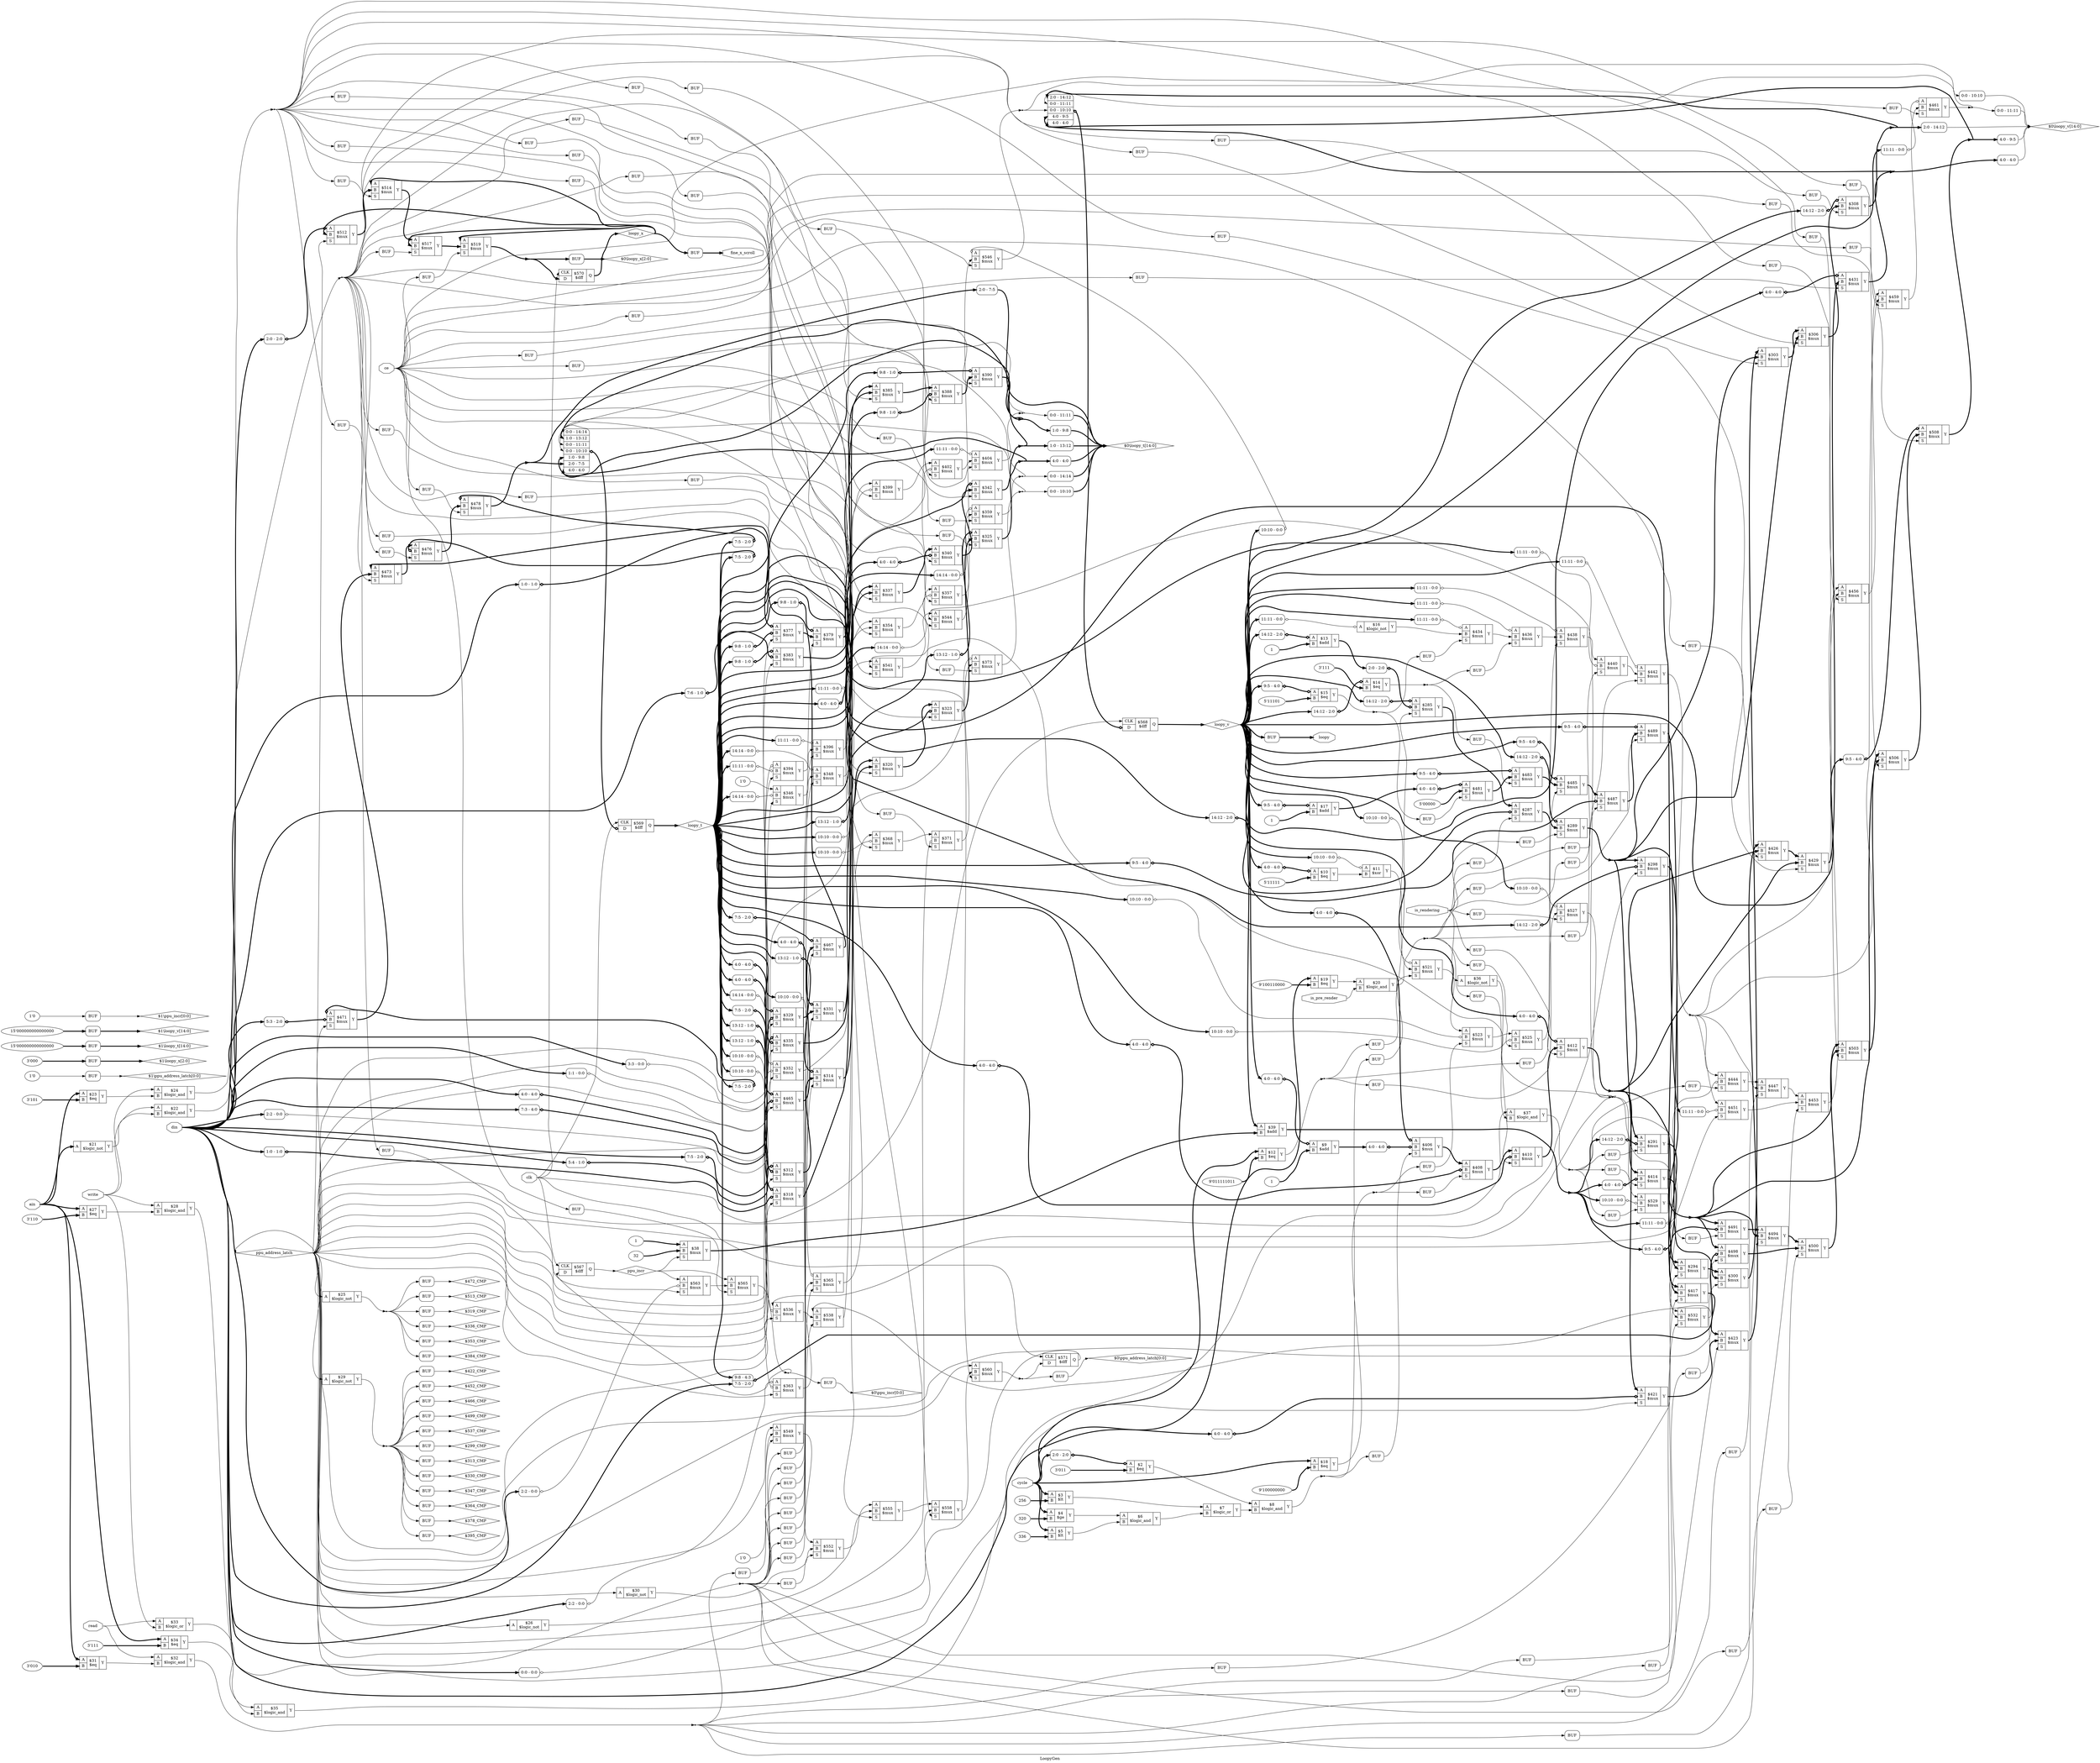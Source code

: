 digraph "LoopyGen" {
label="LoopyGen";
rankdir="LR";
remincross=true;
n263 [ shape=diamond, label="ppu_address_latch", color="black", fontcolor="black" ];
n264 [ shape=diamond, label="loopy_x", color="black", fontcolor="black" ];
n265 [ shape=diamond, label="loopy_t", color="black", fontcolor="black" ];
n266 [ shape=diamond, label="loopy_v", color="black", fontcolor="black" ];
n267 [ shape=diamond, label="ppu_incr", color="black", fontcolor="black" ];
n268 [ shape=octagon, label="fine_x_scroll", color="black", fontcolor="black" ];
n269 [ shape=octagon, label="loopy", color="black", fontcolor="black" ];
n270 [ shape=octagon, label="cycle", color="black", fontcolor="black" ];
n271 [ shape=octagon, label="is_pre_render", color="black", fontcolor="black" ];
n272 [ shape=octagon, label="write", color="black", fontcolor="black" ];
n273 [ shape=octagon, label="read", color="black", fontcolor="black" ];
n274 [ shape=octagon, label="din", color="black", fontcolor="black" ];
n275 [ shape=octagon, label="ain", color="black", fontcolor="black" ];
n276 [ shape=octagon, label="is_rendering", color="black", fontcolor="black" ];
n277 [ shape=octagon, label="ce", color="black", fontcolor="black" ];
n278 [ shape=octagon, label="clk", color="black", fontcolor="black" ];
c282 [ shape=record, label="{{<p279> CLK|<p280> D}|$571\n$dff|{<p281> Q}}" ];
c283 [ shape=record, label="{{<p279> CLK|<p280> D}|$570\n$dff|{<p281> Q}}" ];
c284 [ shape=record, label="{{<p279> CLK|<p280> D}|$569\n$dff|{<p281> Q}}" ];
x0 [ shape=record, style=rounded, label="<s6> 0:0 - 14:14 |<s5> 1:0 - 13:12 |<s4> 0:0 - 11:11 |<s3> 0:0 - 10:10 |<s2> 1:0 - 9:8 |<s1> 2:0 - 7:5 |<s0> 4:0 - 4:0 " ];
x0:e -> c284:p280:w [arrowhead=odiamond, arrowtail=odiamond, dir=both, color="black", style="setlinewidth(3)", label=""];
c285 [ shape=record, label="{{<p279> CLK|<p280> D}|$568\n$dff|{<p281> Q}}" ];
x1 [ shape=record, style=rounded, label="<s4> 2:0 - 14:12 |<s3> 0:0 - 11:11 |<s2> 0:0 - 10:10 |<s1> 4:0 - 9:5 |<s0> 4:0 - 4:0 " ];
x1:e -> c285:p280:w [arrowhead=odiamond, arrowtail=odiamond, dir=both, color="black", style="setlinewidth(3)", label=""];
c286 [ shape=record, label="{{<p279> CLK|<p280> D}|$567\n$dff|{<p281> Q}}" ];
c291 [ shape=record, label="{{<p287> A|<p288> B|<p289> S}|$565\n$mux|{<p290> Y}}" ];
c292 [ shape=record, label="{{<p287> A|<p288> B|<p289> S}|$563\n$mux|{<p290> Y}}" ];
x2 [ shape=record, style=rounded, label="<s0> 2:2 - 0:0 " ];
x2:e -> c292:p288:w [arrowhead=odiamond, arrowtail=odiamond, dir=both, color="black", label=""];
c293 [ shape=record, label="{{<p287> A|<p288> B|<p289> S}|$560\n$mux|{<p290> Y}}" ];
c294 [ shape=record, label="{{<p287> A|<p288> B|<p289> S}|$558\n$mux|{<p290> Y}}" ];
c295 [ shape=record, label="{{<p287> A|<p288> B|<p289> S}|$555\n$mux|{<p290> Y}}" ];
c296 [ shape=record, label="{{<p287> A|<p288> B|<p289> S}|$552\n$mux|{<p290> Y}}" ];
v3 [ label="1'0" ];
c297 [ shape=record, label="{{<p287> A|<p288> B|<p289> S}|$549\n$mux|{<p290> Y}}" ];
c298 [ shape=record, label="{{<p287> A|<p288> B|<p289> S}|$546\n$mux|{<p290> Y}}" ];
x4 [ shape=record, style=rounded, label="<s0> 10:10 - 0:0 " ];
x4:e -> c298:p287:w [arrowhead=odiamond, arrowtail=odiamond, dir=both, color="black", label=""];
c299 [ shape=record, label="{{<p287> A|<p288> B|<p289> S}|$544\n$mux|{<p290> Y}}" ];
c300 [ shape=record, label="{{<p287> A|<p288> B|<p289> S}|$541\n$mux|{<p290> Y}}" ];
c301 [ shape=record, label="{{<p287> A|<p288> B|<p289> S}|$538\n$mux|{<p290> Y}}" ];
c302 [ shape=record, label="{{<p287> A|<p288> B|<p289> S}|$536\n$mux|{<p290> Y}}" ];
x5 [ shape=record, style=rounded, label="<s0> 10:10 - 0:0 " ];
x5:e -> c302:p288:w [arrowhead=odiamond, arrowtail=odiamond, dir=both, color="black", label=""];
c303 [ shape=record, label="{{<p287> A|<p288> B|<p289> S}|$532\n$mux|{<p290> Y}}" ];
c304 [ shape=record, label="{{<p287> A|<p288> B|<p289> S}|$529\n$mux|{<p290> Y}}" ];
x6 [ shape=record, style=rounded, label="<s0> 10:10 - 0:0 " ];
x6:e -> c304:p288:w [arrowhead=odiamond, arrowtail=odiamond, dir=both, color="black", label=""];
c305 [ shape=record, label="{{<p287> A|<p288> B|<p289> S}|$527\n$mux|{<p290> Y}}" ];
x7 [ shape=record, style=rounded, label="<s0> 10:10 - 0:0 " ];
x7:e -> c305:p287:w [arrowhead=odiamond, arrowtail=odiamond, dir=both, color="black", label=""];
c306 [ shape=record, label="{{<p287> A|<p288> B|<p289> S}|$525\n$mux|{<p290> Y}}" ];
x8 [ shape=record, style=rounded, label="<s0> 10:10 - 0:0 " ];
x8:e -> c306:p288:w [arrowhead=odiamond, arrowtail=odiamond, dir=both, color="black", label=""];
c307 [ shape=record, label="{{<p287> A|<p288> B|<p289> S}|$523\n$mux|{<p290> Y}}" ];
x9 [ shape=record, style=rounded, label="<s0> 10:10 - 0:0 " ];
x9:e -> c307:p288:w [arrowhead=odiamond, arrowtail=odiamond, dir=both, color="black", label=""];
c308 [ shape=record, label="{{<p287> A|<p288> B|<p289> S}|$521\n$mux|{<p290> Y}}" ];
x10 [ shape=record, style=rounded, label="<s0> 10:10 - 0:0 " ];
x10:e -> c308:p287:w [arrowhead=odiamond, arrowtail=odiamond, dir=both, color="black", label=""];
c309 [ shape=record, label="{{<p287> A|<p288> B|<p289> S}|$519\n$mux|{<p290> Y}}" ];
c310 [ shape=record, label="{{<p287> A|<p288> B|<p289> S}|$517\n$mux|{<p290> Y}}" ];
c311 [ shape=record, label="{{<p287> A|<p288> B|<p289> S}|$514\n$mux|{<p290> Y}}" ];
c312 [ shape=record, label="{{<p287> A|<p288> B|<p289> S}|$512\n$mux|{<p290> Y}}" ];
x11 [ shape=record, style=rounded, label="<s0> 2:0 - 2:0 " ];
x11:e -> c312:p287:w [arrowhead=odiamond, arrowtail=odiamond, dir=both, color="black", style="setlinewidth(3)", label=""];
c313 [ shape=record, label="{{<p287> A|<p288> B|<p289> S}|$508\n$mux|{<p290> Y}}" ];
x12 [ shape=record, style=rounded, label="<s0> 9:5 - 4:0 " ];
x12:e -> c313:p287:w [arrowhead=odiamond, arrowtail=odiamond, dir=both, color="black", style="setlinewidth(3)", label=""];
c314 [ shape=record, label="{{<p287> A|<p288> B|<p289> S}|$506\n$mux|{<p290> Y}}" ];
c315 [ shape=record, label="{{<p287> A|<p288> B|<p289> S}|$503\n$mux|{<p290> Y}}" ];
c316 [ shape=record, label="{{<p287> A|<p288> B|<p289> S}|$500\n$mux|{<p290> Y}}" ];
c317 [ shape=record, label="{{<p287> A|<p288> B|<p289> S}|$498\n$mux|{<p290> Y}}" ];
x13 [ shape=record, style=rounded, label="<s1> 9:8 - 4:3 |<s0> 7:5 - 2:0 " ];
x13:e -> c317:p288:w [arrowhead=odiamond, arrowtail=odiamond, dir=both, color="black", style="setlinewidth(3)", label=""];
c318 [ shape=record, label="{{<p287> A|<p288> B|<p289> S}|$494\n$mux|{<p290> Y}}" ];
c319 [ shape=record, label="{{<p287> A|<p288> B|<p289> S}|$491\n$mux|{<p290> Y}}" ];
x14 [ shape=record, style=rounded, label="<s0> 9:5 - 4:0 " ];
x14:e -> c319:p288:w [arrowhead=odiamond, arrowtail=odiamond, dir=both, color="black", style="setlinewidth(3)", label=""];
c320 [ shape=record, label="{{<p287> A|<p288> B|<p289> S}|$489\n$mux|{<p290> Y}}" ];
x15 [ shape=record, style=rounded, label="<s0> 9:5 - 4:0 " ];
x15:e -> c320:p287:w [arrowhead=odiamond, arrowtail=odiamond, dir=both, color="black", style="setlinewidth(3)", label=""];
c321 [ shape=record, label="{{<p287> A|<p288> B|<p289> S}|$487\n$mux|{<p290> Y}}" ];
x16 [ shape=record, style=rounded, label="<s0> 9:5 - 4:0 " ];
x16:e -> c321:p288:w [arrowhead=odiamond, arrowtail=odiamond, dir=both, color="black", style="setlinewidth(3)", label=""];
c322 [ shape=record, label="{{<p287> A|<p288> B|<p289> S}|$485\n$mux|{<p290> Y}}" ];
x17 [ shape=record, style=rounded, label="<s0> 9:5 - 4:0 " ];
x17:e -> c322:p287:w [arrowhead=odiamond, arrowtail=odiamond, dir=both, color="black", style="setlinewidth(3)", label=""];
c323 [ shape=record, label="{{<p287> A|<p288> B|<p289> S}|$483\n$mux|{<p290> Y}}" ];
x18 [ shape=record, style=rounded, label="<s0> 9:5 - 4:0 " ];
x18:e -> c323:p287:w [arrowhead=odiamond, arrowtail=odiamond, dir=both, color="black", style="setlinewidth(3)", label=""];
v19 [ label="5'00000" ];
c324 [ shape=record, label="{{<p287> A|<p288> B|<p289> S}|$481\n$mux|{<p290> Y}}" ];
x20 [ shape=record, style=rounded, label="<s0> 4:0 - 4:0 " ];
x20:e -> c324:p287:w [arrowhead=odiamond, arrowtail=odiamond, dir=both, color="black", style="setlinewidth(3)", label=""];
c325 [ shape=record, label="{{<p287> A|<p288> B|<p289> S}|$478\n$mux|{<p290> Y}}" ];
x21 [ shape=record, style=rounded, label="<s0> 7:5 - 2:0 " ];
x21:e -> c325:p287:w [arrowhead=odiamond, arrowtail=odiamond, dir=both, color="black", style="setlinewidth(3)", label=""];
c326 [ shape=record, label="{{<p287> A|<p288> B|<p289> S}|$476\n$mux|{<p290> Y}}" ];
x22 [ shape=record, style=rounded, label="<s0> 7:5 - 2:0 " ];
x22:e -> c326:p288:w [arrowhead=odiamond, arrowtail=odiamond, dir=both, color="black", style="setlinewidth(3)", label=""];
c327 [ shape=record, label="{{<p287> A|<p288> B|<p289> S}|$473\n$mux|{<p290> Y}}" ];
c328 [ shape=record, label="{{<p287> A|<p288> B|<p289> S}|$471\n$mux|{<p290> Y}}" ];
x23 [ shape=record, style=rounded, label="<s0> 5:3 - 2:0 " ];
x23:e -> c328:p288:w [arrowhead=odiamond, arrowtail=odiamond, dir=both, color="black", style="setlinewidth(3)", label=""];
x24 [ shape=record, style=rounded, label="<s0> 7:5 - 2:0 " ];
x24:e -> c328:p287:w [arrowhead=odiamond, arrowtail=odiamond, dir=both, color="black", style="setlinewidth(3)", label=""];
c329 [ shape=record, label="{{<p287> A|<p288> B|<p289> S}|$467\n$mux|{<p290> Y}}" ];
x25 [ shape=record, style=rounded, label="<s0> 7:5 - 2:0 " ];
x25:e -> c329:p287:w [arrowhead=odiamond, arrowtail=odiamond, dir=both, color="black", style="setlinewidth(3)", label=""];
c330 [ shape=record, label="{{<p287> A|<p288> B|<p289> S}|$465\n$mux|{<p290> Y}}" ];
x26 [ shape=record, style=rounded, label="<s0> 7:5 - 2:0 " ];
x26:e -> c330:p288:w [arrowhead=odiamond, arrowtail=odiamond, dir=both, color="black", style="setlinewidth(3)", label=""];
x27 [ shape=record, style=rounded, label="<s0> 7:5 - 2:0 " ];
x27:e -> c330:p287:w [arrowhead=odiamond, arrowtail=odiamond, dir=both, color="black", style="setlinewidth(3)", label=""];
c331 [ shape=record, label="{{<p287> A|<p288> B|<p289> S}|$461\n$mux|{<p290> Y}}" ];
x28 [ shape=record, style=rounded, label="<s0> 11:11 - 0:0 " ];
x28:e -> c331:p287:w [arrowhead=odiamond, arrowtail=odiamond, dir=both, color="black", label=""];
c332 [ shape=record, label="{{<p287> A|<p288> B|<p289> S}|$459\n$mux|{<p290> Y}}" ];
c333 [ shape=record, label="{{<p287> A|<p288> B|<p289> S}|$456\n$mux|{<p290> Y}}" ];
c334 [ shape=record, label="{{<p287> A|<p288> B|<p289> S}|$453\n$mux|{<p290> Y}}" ];
c335 [ shape=record, label="{{<p287> A|<p288> B|<p289> S}|$451\n$mux|{<p290> Y}}" ];
x29 [ shape=record, style=rounded, label="<s0> 11:11 - 0:0 " ];
x29:e -> c335:p288:w [arrowhead=odiamond, arrowtail=odiamond, dir=both, color="black", label=""];
c336 [ shape=record, label="{{<p287> A|<p288> B|<p289> S}|$447\n$mux|{<p290> Y}}" ];
c337 [ shape=record, label="{{<p287> A|<p288> B|<p289> S}|$444\n$mux|{<p290> Y}}" ];
x30 [ shape=record, style=rounded, label="<s0> 11:11 - 0:0 " ];
x30:e -> c337:p288:w [arrowhead=odiamond, arrowtail=odiamond, dir=both, color="black", label=""];
c338 [ shape=record, label="{{<p287> A|<p288> B|<p289> S}|$442\n$mux|{<p290> Y}}" ];
x31 [ shape=record, style=rounded, label="<s0> 11:11 - 0:0 " ];
x31:e -> c338:p287:w [arrowhead=odiamond, arrowtail=odiamond, dir=both, color="black", label=""];
c339 [ shape=record, label="{{<p287> A|<p288> B|<p289> S}|$440\n$mux|{<p290> Y}}" ];
x32 [ shape=record, style=rounded, label="<s0> 11:11 - 0:0 " ];
x32:e -> c339:p288:w [arrowhead=odiamond, arrowtail=odiamond, dir=both, color="black", label=""];
c340 [ shape=record, label="{{<p287> A|<p288> B|<p289> S}|$438\n$mux|{<p290> Y}}" ];
x33 [ shape=record, style=rounded, label="<s0> 11:11 - 0:0 " ];
x33:e -> c340:p287:w [arrowhead=odiamond, arrowtail=odiamond, dir=both, color="black", label=""];
c341 [ shape=record, label="{{<p287> A|<p288> B|<p289> S}|$436\n$mux|{<p290> Y}}" ];
x34 [ shape=record, style=rounded, label="<s0> 11:11 - 0:0 " ];
x34:e -> c341:p287:w [arrowhead=odiamond, arrowtail=odiamond, dir=both, color="black", label=""];
c342 [ shape=record, label="{{<p287> A|<p288> B|<p289> S}|$434\n$mux|{<p290> Y}}" ];
x35 [ shape=record, style=rounded, label="<s0> 11:11 - 0:0 " ];
x35:e -> c342:p287:w [arrowhead=odiamond, arrowtail=odiamond, dir=both, color="black", label=""];
c343 [ shape=record, label="{{<p287> A|<p288> B|<p289> S}|$431\n$mux|{<p290> Y}}" ];
x36 [ shape=record, style=rounded, label="<s0> 4:0 - 4:0 " ];
x36:e -> c343:p287:w [arrowhead=odiamond, arrowtail=odiamond, dir=both, color="black", style="setlinewidth(3)", label=""];
c344 [ shape=record, label="{{<p287> A|<p288> B|<p289> S}|$429\n$mux|{<p290> Y}}" ];
c345 [ shape=record, label="{{<p287> A|<p288> B|<p289> S}|$426\n$mux|{<p290> Y}}" ];
c346 [ shape=record, label="{{<p287> A|<p288> B|<p289> S}|$423\n$mux|{<p290> Y}}" ];
c347 [ shape=record, label="{{<p287> A|<p288> B|<p289> S}|$421\n$mux|{<p290> Y}}" ];
x37 [ shape=record, style=rounded, label="<s0> 4:0 - 4:0 " ];
x37:e -> c347:p288:w [arrowhead=odiamond, arrowtail=odiamond, dir=both, color="black", style="setlinewidth(3)", label=""];
c348 [ shape=record, label="{{<p287> A|<p288> B|<p289> S}|$417\n$mux|{<p290> Y}}" ];
c349 [ shape=record, label="{{<p287> A|<p288> B|<p289> S}|$414\n$mux|{<p290> Y}}" ];
x38 [ shape=record, style=rounded, label="<s0> 4:0 - 4:0 " ];
x38:e -> c349:p288:w [arrowhead=odiamond, arrowtail=odiamond, dir=both, color="black", style="setlinewidth(3)", label=""];
c350 [ shape=record, label="{{<p287> A|<p288> B|<p289> S}|$412\n$mux|{<p290> Y}}" ];
x39 [ shape=record, style=rounded, label="<s0> 4:0 - 4:0 " ];
x39:e -> c350:p287:w [arrowhead=odiamond, arrowtail=odiamond, dir=both, color="black", style="setlinewidth(3)", label=""];
c351 [ shape=record, label="{{<p287> A|<p288> B|<p289> S}|$410\n$mux|{<p290> Y}}" ];
x40 [ shape=record, style=rounded, label="<s0> 4:0 - 4:0 " ];
x40:e -> c351:p288:w [arrowhead=odiamond, arrowtail=odiamond, dir=both, color="black", style="setlinewidth(3)", label=""];
c352 [ shape=record, label="{{<p287> A|<p288> B|<p289> S}|$408\n$mux|{<p290> Y}}" ];
x41 [ shape=record, style=rounded, label="<s0> 4:0 - 4:0 " ];
x41:e -> c352:p288:w [arrowhead=odiamond, arrowtail=odiamond, dir=both, color="black", style="setlinewidth(3)", label=""];
c353 [ shape=record, label="{{<p287> A|<p288> B|<p289> S}|$406\n$mux|{<p290> Y}}" ];
x42 [ shape=record, style=rounded, label="<s0> 4:0 - 4:0 " ];
x42:e -> c353:p288:w [arrowhead=odiamond, arrowtail=odiamond, dir=both, color="black", style="setlinewidth(3)", label=""];
x43 [ shape=record, style=rounded, label="<s0> 4:0 - 4:0 " ];
x43:e -> c353:p287:w [arrowhead=odiamond, arrowtail=odiamond, dir=both, color="black", style="setlinewidth(3)", label=""];
c354 [ shape=record, label="{{<p287> A|<p288> B|<p289> S}|$404\n$mux|{<p290> Y}}" ];
x44 [ shape=record, style=rounded, label="<s0> 11:11 - 0:0 " ];
x44:e -> c354:p287:w [arrowhead=odiamond, arrowtail=odiamond, dir=both, color="black", label=""];
c355 [ shape=record, label="{{<p287> A|<p288> B|<p289> S}|$402\n$mux|{<p290> Y}}" ];
x45 [ shape=record, style=rounded, label="<s0> 1:1 - 0:0 " ];
x45:e -> c355:p288:w [arrowhead=odiamond, arrowtail=odiamond, dir=both, color="black", label=""];
c356 [ shape=record, label="{{<p287> A|<p288> B|<p289> S}|$399\n$mux|{<p290> Y}}" ];
x46 [ shape=record, style=rounded, label="<s0> 11:11 - 0:0 " ];
x46:e -> c356:p288:w [arrowhead=odiamond, arrowtail=odiamond, dir=both, color="black", label=""];
c357 [ shape=record, label="{{<p287> A|<p288> B|<p289> S}|$396\n$mux|{<p290> Y}}" ];
x47 [ shape=record, style=rounded, label="<s0> 11:11 - 0:0 " ];
x47:e -> c357:p287:w [arrowhead=odiamond, arrowtail=odiamond, dir=both, color="black", label=""];
c358 [ shape=record, label="{{<p287> A|<p288> B|<p289> S}|$394\n$mux|{<p290> Y}}" ];
x48 [ shape=record, style=rounded, label="<s0> 11:11 - 0:0 " ];
x48:e -> c358:p288:w [arrowhead=odiamond, arrowtail=odiamond, dir=both, color="black", label=""];
x49 [ shape=record, style=rounded, label="<s0> 3:3 - 0:0 " ];
x49:e -> c358:p287:w [arrowhead=odiamond, arrowtail=odiamond, dir=both, color="black", label=""];
c359 [ shape=record, label="{{<p287> A|<p288> B|<p289> S}|$390\n$mux|{<p290> Y}}" ];
x50 [ shape=record, style=rounded, label="<s0> 9:8 - 1:0 " ];
x50:e -> c359:p287:w [arrowhead=odiamond, arrowtail=odiamond, dir=both, color="black", style="setlinewidth(3)", label=""];
c360 [ shape=record, label="{{<p287> A|<p288> B|<p289> S}|$388\n$mux|{<p290> Y}}" ];
x51 [ shape=record, style=rounded, label="<s0> 9:8 - 1:0 " ];
x51:e -> c360:p288:w [arrowhead=odiamond, arrowtail=odiamond, dir=both, color="black", style="setlinewidth(3)", label=""];
c361 [ shape=record, label="{{<p287> A|<p288> B|<p289> S}|$385\n$mux|{<p290> Y}}" ];
c362 [ shape=record, label="{{<p287> A|<p288> B|<p289> S}|$383\n$mux|{<p290> Y}}" ];
x52 [ shape=record, style=rounded, label="<s0> 7:6 - 1:0 " ];
x52:e -> c362:p288:w [arrowhead=odiamond, arrowtail=odiamond, dir=both, color="black", style="setlinewidth(3)", label=""];
x53 [ shape=record, style=rounded, label="<s0> 9:8 - 1:0 " ];
x53:e -> c362:p287:w [arrowhead=odiamond, arrowtail=odiamond, dir=both, color="black", style="setlinewidth(3)", label=""];
c363 [ shape=record, label="{{<p287> A|<p288> B|<p289> S}|$379\n$mux|{<p290> Y}}" ];
x54 [ shape=record, style=rounded, label="<s0> 9:8 - 1:0 " ];
x54:e -> c363:p287:w [arrowhead=odiamond, arrowtail=odiamond, dir=both, color="black", style="setlinewidth(3)", label=""];
c364 [ shape=record, label="{{<p287> A|<p288> B|<p289> S}|$377\n$mux|{<p290> Y}}" ];
x55 [ shape=record, style=rounded, label="<s0> 9:8 - 1:0 " ];
x55:e -> c364:p288:w [arrowhead=odiamond, arrowtail=odiamond, dir=both, color="black", style="setlinewidth(3)", label=""];
x56 [ shape=record, style=rounded, label="<s0> 1:0 - 1:0 " ];
x56:e -> c364:p287:w [arrowhead=odiamond, arrowtail=odiamond, dir=both, color="black", style="setlinewidth(3)", label=""];
c365 [ shape=record, label="{{<p287> A|<p288> B|<p289> S}|$373\n$mux|{<p290> Y}}" ];
x57 [ shape=record, style=rounded, label="<s0> 10:10 - 0:0 " ];
x57:e -> c365:p287:w [arrowhead=odiamond, arrowtail=odiamond, dir=both, color="black", label=""];
c366 [ shape=record, label="{{<p287> A|<p288> B|<p289> S}|$371\n$mux|{<p290> Y}}" ];
x58 [ shape=record, style=rounded, label="<s0> 0:0 - 0:0 " ];
x58:e -> c366:p288:w [arrowhead=odiamond, arrowtail=odiamond, dir=both, color="black", label=""];
c367 [ shape=record, label="{{<p287> A|<p288> B|<p289> S}|$368\n$mux|{<p290> Y}}" ];
x59 [ shape=record, style=rounded, label="<s0> 10:10 - 0:0 " ];
x59:e -> c367:p288:w [arrowhead=odiamond, arrowtail=odiamond, dir=both, color="black", label=""];
c368 [ shape=record, label="{{<p287> A|<p288> B|<p289> S}|$365\n$mux|{<p290> Y}}" ];
x60 [ shape=record, style=rounded, label="<s0> 10:10 - 0:0 " ];
x60:e -> c368:p287:w [arrowhead=odiamond, arrowtail=odiamond, dir=both, color="black", label=""];
c369 [ shape=record, label="{{<p287> A|<p288> B|<p289> S}|$363\n$mux|{<p290> Y}}" ];
x61 [ shape=record, style=rounded, label="<s0> 10:10 - 0:0 " ];
x61:e -> c369:p288:w [arrowhead=odiamond, arrowtail=odiamond, dir=both, color="black", label=""];
x62 [ shape=record, style=rounded, label="<s0> 2:2 - 0:0 " ];
x62:e -> c369:p287:w [arrowhead=odiamond, arrowtail=odiamond, dir=both, color="black", label=""];
c370 [ shape=record, label="{{<p287> A|<p288> B|<p289> S}|$359\n$mux|{<p290> Y}}" ];
x63 [ shape=record, style=rounded, label="<s0> 14:14 - 0:0 " ];
x63:e -> c370:p287:w [arrowhead=odiamond, arrowtail=odiamond, dir=both, color="black", label=""];
c371 [ shape=record, label="{{<p287> A|<p288> B|<p289> S}|$357\n$mux|{<p290> Y}}" ];
x64 [ shape=record, style=rounded, label="<s0> 14:14 - 0:0 " ];
x64:e -> c371:p288:w [arrowhead=odiamond, arrowtail=odiamond, dir=both, color="black", label=""];
c372 [ shape=record, label="{{<p287> A|<p288> B|<p289> S}|$354\n$mux|{<p290> Y}}" ];
c373 [ shape=record, label="{{<p287> A|<p288> B|<p289> S}|$352\n$mux|{<p290> Y}}" ];
x65 [ shape=record, style=rounded, label="<s0> 2:2 - 0:0 " ];
x65:e -> c373:p288:w [arrowhead=odiamond, arrowtail=odiamond, dir=both, color="black", label=""];
x66 [ shape=record, style=rounded, label="<s0> 14:14 - 0:0 " ];
x66:e -> c373:p287:w [arrowhead=odiamond, arrowtail=odiamond, dir=both, color="black", label=""];
c374 [ shape=record, label="{{<p287> A|<p288> B|<p289> S}|$348\n$mux|{<p290> Y}}" ];
x67 [ shape=record, style=rounded, label="<s0> 14:14 - 0:0 " ];
x67:e -> c374:p287:w [arrowhead=odiamond, arrowtail=odiamond, dir=both, color="black", label=""];
v69 [ label="1'0" ];
c375 [ shape=record, label="{{<p287> A|<p288> B|<p289> S}|$346\n$mux|{<p290> Y}}" ];
x68 [ shape=record, style=rounded, label="<s0> 14:14 - 0:0 " ];
x68:e -> c375:p288:w [arrowhead=odiamond, arrowtail=odiamond, dir=both, color="black", label=""];
c376 [ shape=record, label="{{<p287> A|<p288> B|<p289> S}|$342\n$mux|{<p290> Y}}" ];
x70 [ shape=record, style=rounded, label="<s0> 4:0 - 4:0 " ];
x70:e -> c376:p287:w [arrowhead=odiamond, arrowtail=odiamond, dir=both, color="black", style="setlinewidth(3)", label=""];
c377 [ shape=record, label="{{<p287> A|<p288> B|<p289> S}|$340\n$mux|{<p290> Y}}" ];
x71 [ shape=record, style=rounded, label="<s0> 4:0 - 4:0 " ];
x71:e -> c377:p288:w [arrowhead=odiamond, arrowtail=odiamond, dir=both, color="black", style="setlinewidth(3)", label=""];
c378 [ shape=record, label="{{<p287> A|<p288> B|<p289> S}|$337\n$mux|{<p290> Y}}" ];
c379 [ shape=record, label="{{<p287> A|<p288> B|<p289> S}|$335\n$mux|{<p290> Y}}" ];
x72 [ shape=record, style=rounded, label="<s0> 4:0 - 4:0 " ];
x72:e -> c379:p288:w [arrowhead=odiamond, arrowtail=odiamond, dir=both, color="black", style="setlinewidth(3)", label=""];
x73 [ shape=record, style=rounded, label="<s0> 7:3 - 4:0 " ];
x73:e -> c379:p287:w [arrowhead=odiamond, arrowtail=odiamond, dir=both, color="black", style="setlinewidth(3)", label=""];
c380 [ shape=record, label="{{<p287> A|<p288> B|<p289> S}|$331\n$mux|{<p290> Y}}" ];
x74 [ shape=record, style=rounded, label="<s0> 4:0 - 4:0 " ];
x74:e -> c380:p287:w [arrowhead=odiamond, arrowtail=odiamond, dir=both, color="black", style="setlinewidth(3)", label=""];
c381 [ shape=record, label="{{<p287> A|<p288> B|<p289> S}|$329\n$mux|{<p290> Y}}" ];
x75 [ shape=record, style=rounded, label="<s0> 4:0 - 4:0 " ];
x75:e -> c381:p288:w [arrowhead=odiamond, arrowtail=odiamond, dir=both, color="black", style="setlinewidth(3)", label=""];
x76 [ shape=record, style=rounded, label="<s0> 4:0 - 4:0 " ];
x76:e -> c381:p287:w [arrowhead=odiamond, arrowtail=odiamond, dir=both, color="black", style="setlinewidth(3)", label=""];
c382 [ shape=record, label="{{<p287> A|<p288> B|<p289> S}|$325\n$mux|{<p290> Y}}" ];
x77 [ shape=record, style=rounded, label="<s0> 13:12 - 1:0 " ];
x77:e -> c382:p287:w [arrowhead=odiamond, arrowtail=odiamond, dir=both, color="black", style="setlinewidth(3)", label=""];
c383 [ shape=record, label="{{<p287> A|<p288> B|<p289> S}|$323\n$mux|{<p290> Y}}" ];
x78 [ shape=record, style=rounded, label="<s0> 13:12 - 1:0 " ];
x78:e -> c383:p288:w [arrowhead=odiamond, arrowtail=odiamond, dir=both, color="black", style="setlinewidth(3)", label=""];
c384 [ shape=record, label="{{<p287> A|<p288> B|<p289> S}|$320\n$mux|{<p290> Y}}" ];
c385 [ shape=record, label="{{<p287> A|<p288> B|<p289> S}|$318\n$mux|{<p290> Y}}" ];
x79 [ shape=record, style=rounded, label="<s0> 1:0 - 1:0 " ];
x79:e -> c385:p288:w [arrowhead=odiamond, arrowtail=odiamond, dir=both, color="black", style="setlinewidth(3)", label=""];
x80 [ shape=record, style=rounded, label="<s0> 13:12 - 1:0 " ];
x80:e -> c385:p287:w [arrowhead=odiamond, arrowtail=odiamond, dir=both, color="black", style="setlinewidth(3)", label=""];
c386 [ shape=record, label="{{<p287> A|<p288> B|<p289> S}|$314\n$mux|{<p290> Y}}" ];
x81 [ shape=record, style=rounded, label="<s0> 13:12 - 1:0 " ];
x81:e -> c386:p287:w [arrowhead=odiamond, arrowtail=odiamond, dir=both, color="black", style="setlinewidth(3)", label=""];
c387 [ shape=record, label="{{<p287> A|<p288> B|<p289> S}|$312\n$mux|{<p290> Y}}" ];
x82 [ shape=record, style=rounded, label="<s0> 13:12 - 1:0 " ];
x82:e -> c387:p288:w [arrowhead=odiamond, arrowtail=odiamond, dir=both, color="black", style="setlinewidth(3)", label=""];
x83 [ shape=record, style=rounded, label="<s0> 5:4 - 1:0 " ];
x83:e -> c387:p287:w [arrowhead=odiamond, arrowtail=odiamond, dir=both, color="black", style="setlinewidth(3)", label=""];
c388 [ shape=record, label="{{<p287> A|<p288> B|<p289> S}|$308\n$mux|{<p290> Y}}" ];
x84 [ shape=record, style=rounded, label="<s0> 14:12 - 2:0 " ];
x84:e -> c388:p287:w [arrowhead=odiamond, arrowtail=odiamond, dir=both, color="black", style="setlinewidth(3)", label=""];
c389 [ shape=record, label="{{<p287> A|<p288> B|<p289> S}|$306\n$mux|{<p290> Y}}" ];
c390 [ shape=record, label="{{<p287> A|<p288> B|<p289> S}|$303\n$mux|{<p290> Y}}" ];
c391 [ shape=record, label="{{<p287> A|<p288> B|<p289> S}|$300\n$mux|{<p290> Y}}" ];
c392 [ shape=record, label="{{<p287> A|<p288> B|<p289> S}|$298\n$mux|{<p290> Y}}" ];
x85 [ shape=record, style=rounded, label="<s0> 14:12 - 2:0 " ];
x85:e -> c392:p288:w [arrowhead=odiamond, arrowtail=odiamond, dir=both, color="black", style="setlinewidth(3)", label=""];
c393 [ shape=record, label="{{<p287> A|<p288> B|<p289> S}|$294\n$mux|{<p290> Y}}" ];
c394 [ shape=record, label="{{<p287> A|<p288> B|<p289> S}|$291\n$mux|{<p290> Y}}" ];
x86 [ shape=record, style=rounded, label="<s0> 14:12 - 2:0 " ];
x86:e -> c394:p288:w [arrowhead=odiamond, arrowtail=odiamond, dir=both, color="black", style="setlinewidth(3)", label=""];
c395 [ shape=record, label="{{<p287> A|<p288> B|<p289> S}|$289\n$mux|{<p290> Y}}" ];
x87 [ shape=record, style=rounded, label="<s0> 14:12 - 2:0 " ];
x87:e -> c395:p287:w [arrowhead=odiamond, arrowtail=odiamond, dir=both, color="black", style="setlinewidth(3)", label=""];
c396 [ shape=record, label="{{<p287> A|<p288> B|<p289> S}|$287\n$mux|{<p290> Y}}" ];
x88 [ shape=record, style=rounded, label="<s0> 14:12 - 2:0 " ];
x88:e -> c396:p288:w [arrowhead=odiamond, arrowtail=odiamond, dir=both, color="black", style="setlinewidth(3)", label=""];
c397 [ shape=record, label="{{<p287> A|<p288> B|<p289> S}|$285\n$mux|{<p290> Y}}" ];
x89 [ shape=record, style=rounded, label="<s0> 2:0 - 2:0 " ];
x89:e -> c397:p288:w [arrowhead=odiamond, arrowtail=odiamond, dir=both, color="black", style="setlinewidth(3)", label=""];
x90 [ shape=record, style=rounded, label="<s0> 14:12 - 2:0 " ];
x90:e -> c397:p287:w [arrowhead=odiamond, arrowtail=odiamond, dir=both, color="black", style="setlinewidth(3)", label=""];
c398 [ shape=record, label="{{<p287> A|<p288> B}|$39\n$add|{<p290> Y}}" ];
v91 [ label="32" ];
v92 [ label="1" ];
c399 [ shape=record, label="{{<p287> A|<p288> B|<p289> S}|$38\n$mux|{<p290> Y}}" ];
c400 [ shape=record, label="{{<p287> A|<p288> B}|$37\n$logic_and|{<p290> Y}}" ];
c401 [ shape=record, label="{{<p287> A}|$36\n$logic_not|{<p290> Y}}" ];
c402 [ shape=record, label="{{<p287> A|<p288> B}|$35\n$logic_and|{<p290> Y}}" ];
v93 [ label="3'111" ];
c403 [ shape=record, label="{{<p287> A|<p288> B}|$34\n$eq|{<p290> Y}}" ];
c404 [ shape=record, label="{{<p287> A|<p288> B}|$33\n$logic_or|{<p290> Y}}" ];
c405 [ shape=record, label="{{<p287> A|<p288> B}|$32\n$logic_and|{<p290> Y}}" ];
v94 [ label="3'010" ];
c406 [ shape=record, label="{{<p287> A|<p288> B}|$31\n$eq|{<p290> Y}}" ];
c407 [ shape=record, label="{{<p287> A}|$30\n$logic_not|{<p290> Y}}" ];
c408 [ shape=record, label="{{<p287> A}|$29\n$logic_not|{<p290> Y}}" ];
c409 [ shape=record, label="{{<p287> A|<p288> B}|$28\n$logic_and|{<p290> Y}}" ];
v95 [ label="3'110" ];
c410 [ shape=record, label="{{<p287> A|<p288> B}|$27\n$eq|{<p290> Y}}" ];
c411 [ shape=record, label="{{<p287> A}|$26\n$logic_not|{<p290> Y}}" ];
c412 [ shape=record, label="{{<p287> A}|$25\n$logic_not|{<p290> Y}}" ];
c413 [ shape=record, label="{{<p287> A|<p288> B}|$24\n$logic_and|{<p290> Y}}" ];
v96 [ label="3'101" ];
c414 [ shape=record, label="{{<p287> A|<p288> B}|$23\n$eq|{<p290> Y}}" ];
c415 [ shape=record, label="{{<p287> A|<p288> B}|$22\n$logic_and|{<p290> Y}}" ];
c416 [ shape=record, label="{{<p287> A}|$21\n$logic_not|{<p290> Y}}" ];
c417 [ shape=record, label="{{<p287> A|<p288> B}|$20\n$logic_and|{<p290> Y}}" ];
v97 [ label="9'100110000" ];
c418 [ shape=record, label="{{<p287> A|<p288> B}|$19\n$eq|{<p290> Y}}" ];
v98 [ label="9'100000000" ];
c419 [ shape=record, label="{{<p287> A|<p288> B}|$18\n$eq|{<p290> Y}}" ];
v99 [ label="1" ];
c420 [ shape=record, label="{{<p287> A|<p288> B}|$17\n$add|{<p290> Y}}" ];
x100 [ shape=record, style=rounded, label="<s0> 9:5 - 4:0 " ];
x100:e -> c420:p287:w [arrowhead=odiamond, arrowtail=odiamond, dir=both, color="black", style="setlinewidth(3)", label=""];
c421 [ shape=record, label="{{<p287> A}|$16\n$logic_not|{<p290> Y}}" ];
x101 [ shape=record, style=rounded, label="<s0> 11:11 - 0:0 " ];
x101:e -> c421:p287:w [arrowhead=odiamond, arrowtail=odiamond, dir=both, color="black", label=""];
v102 [ label="5'11101" ];
c422 [ shape=record, label="{{<p287> A|<p288> B}|$15\n$eq|{<p290> Y}}" ];
x103 [ shape=record, style=rounded, label="<s0> 9:5 - 4:0 " ];
x103:e -> c422:p287:w [arrowhead=odiamond, arrowtail=odiamond, dir=both, color="black", style="setlinewidth(3)", label=""];
v104 [ label="3'111" ];
c423 [ shape=record, label="{{<p287> A|<p288> B}|$14\n$eq|{<p290> Y}}" ];
x105 [ shape=record, style=rounded, label="<s0> 14:12 - 2:0 " ];
x105:e -> c423:p287:w [arrowhead=odiamond, arrowtail=odiamond, dir=both, color="black", style="setlinewidth(3)", label=""];
v106 [ label="1" ];
c424 [ shape=record, label="{{<p287> A|<p288> B}|$13\n$add|{<p290> Y}}" ];
x107 [ shape=record, style=rounded, label="<s0> 14:12 - 2:0 " ];
x107:e -> c424:p287:w [arrowhead=odiamond, arrowtail=odiamond, dir=both, color="black", style="setlinewidth(3)", label=""];
v108 [ label="9'011111011" ];
c425 [ shape=record, label="{{<p287> A|<p288> B}|$12\n$eq|{<p290> Y}}" ];
c426 [ shape=record, label="{{<p287> A|<p288> B}|$11\n$xor|{<p290> Y}}" ];
x109 [ shape=record, style=rounded, label="<s0> 10:10 - 0:0 " ];
x109:e -> c426:p287:w [arrowhead=odiamond, arrowtail=odiamond, dir=both, color="black", label=""];
v110 [ label="5'11111" ];
c427 [ shape=record, label="{{<p287> A|<p288> B}|$10\n$eq|{<p290> Y}}" ];
x111 [ shape=record, style=rounded, label="<s0> 4:0 - 4:0 " ];
x111:e -> c427:p287:w [arrowhead=odiamond, arrowtail=odiamond, dir=both, color="black", style="setlinewidth(3)", label=""];
v112 [ label="1" ];
c428 [ shape=record, label="{{<p287> A|<p288> B}|$9\n$add|{<p290> Y}}" ];
x113 [ shape=record, style=rounded, label="<s0> 4:0 - 4:0 " ];
x113:e -> c428:p287:w [arrowhead=odiamond, arrowtail=odiamond, dir=both, color="black", style="setlinewidth(3)", label=""];
c429 [ shape=record, label="{{<p287> A|<p288> B}|$8\n$logic_and|{<p290> Y}}" ];
c430 [ shape=record, label="{{<p287> A|<p288> B}|$7\n$logic_or|{<p290> Y}}" ];
c431 [ shape=record, label="{{<p287> A|<p288> B}|$6\n$logic_and|{<p290> Y}}" ];
v114 [ label="336" ];
c432 [ shape=record, label="{{<p287> A|<p288> B}|$5\n$lt|{<p290> Y}}" ];
v115 [ label="320" ];
c433 [ shape=record, label="{{<p287> A|<p288> B}|$4\n$ge|{<p290> Y}}" ];
v116 [ label="256" ];
c434 [ shape=record, label="{{<p287> A|<p288> B}|$3\n$lt|{<p290> Y}}" ];
v117 [ label="3'011" ];
c435 [ shape=record, label="{{<p287> A|<p288> B}|$2\n$eq|{<p290> Y}}" ];
x118 [ shape=record, style=rounded, label="<s0> 2:0 - 2:0 " ];
x118:e -> c435:p287:w [arrowhead=odiamond, arrowtail=odiamond, dir=both, color="black", style="setlinewidth(3)", label=""];
x119 [shape=box, style=rounded, label="BUF"];
x120 [shape=box, style=rounded, label="BUF"];
v121 [ label="1'0" ];
x122 [shape=box, style=rounded, label="BUF"];
v123 [ label="3'000" ];
x124 [shape=box, style=rounded, label="BUF"];
v125 [ label="15'000000000000000" ];
x126 [shape=box, style=rounded, label="BUF"];
v127 [ label="15'000000000000000" ];
x128 [shape=box, style=rounded, label="BUF"];
v129 [ label="1'0" ];
x130 [shape=box, style=rounded, label="BUF"];
x131 [shape=box, style=rounded, label="BUF"];
x132 [shape=box, style=rounded, label="BUF"];
x133 [shape=box, style=rounded, label="BUF"];
x134 [shape=box, style=rounded, label="BUF"];
x135 [shape=box, style=rounded, label="BUF"];
x136 [shape=box, style=rounded, label="BUF"];
x137 [shape=box, style=rounded, label="BUF"];
x138 [shape=box, style=rounded, label="BUF"];
x139 [shape=box, style=rounded, label="BUF"];
x140 [shape=box, style=rounded, label="BUF"];
x141 [ shape=record, style=rounded, label="<s0> 2:0 - 14:12 " ];
x142 [shape=box, style=rounded, label="BUF"];
x143 [shape=box, style=rounded, label="BUF"];
x144 [shape=box, style=rounded, label="BUF"];
x145 [shape=box, style=rounded, label="BUF"];
x146 [shape=box, style=rounded, label="BUF"];
x147 [shape=box, style=rounded, label="BUF"];
x148 [ shape=record, style=rounded, label="<s0> 1:0 - 13:12 " ];
x149 [shape=box, style=rounded, label="BUF"];
x150 [shape=box, style=rounded, label="BUF"];
x151 [shape=box, style=rounded, label="BUF"];
x152 [shape=box, style=rounded, label="BUF"];
x153 [shape=box, style=rounded, label="BUF"];
x154 [shape=box, style=rounded, label="BUF"];
x155 [ shape=record, style=rounded, label="<s0> 4:0 - 4:0 " ];
x156 [shape=box, style=rounded, label="BUF"];
x157 [shape=box, style=rounded, label="BUF"];
x158 [shape=box, style=rounded, label="BUF"];
x159 [shape=box, style=rounded, label="BUF"];
x160 [shape=box, style=rounded, label="BUF"];
x161 [shape=box, style=rounded, label="BUF"];
x162 [ shape=record, style=rounded, label="<s0> 0:0 - 14:14 " ];
x163 [shape=box, style=rounded, label="BUF"];
x164 [shape=box, style=rounded, label="BUF"];
x165 [shape=box, style=rounded, label="BUF"];
x166 [shape=box, style=rounded, label="BUF"];
x167 [shape=box, style=rounded, label="BUF"];
x168 [ shape=record, style=rounded, label="<s0> 0:0 - 10:10 " ];
x169 [shape=box, style=rounded, label="BUF"];
x170 [shape=box, style=rounded, label="BUF"];
x171 [shape=box, style=rounded, label="BUF"];
x172 [shape=box, style=rounded, label="BUF"];
x173 [shape=box, style=rounded, label="BUF"];
x174 [shape=box, style=rounded, label="BUF"];
x175 [ shape=record, style=rounded, label="<s0> 1:0 - 9:8 " ];
x176 [shape=box, style=rounded, label="BUF"];
x177 [shape=box, style=rounded, label="BUF"];
x178 [shape=box, style=rounded, label="BUF"];
x179 [shape=box, style=rounded, label="BUF"];
x180 [shape=box, style=rounded, label="BUF"];
x181 [ shape=record, style=rounded, label="<s0> 0:0 - 11:11 " ];
x182 [shape=box, style=rounded, label="BUF"];
x183 [shape=box, style=rounded, label="BUF"];
x184 [shape=box, style=rounded, label="BUF"];
x185 [shape=box, style=rounded, label="BUF"];
x186 [shape=box, style=rounded, label="BUF"];
x187 [shape=box, style=rounded, label="BUF"];
x188 [shape=box, style=rounded, label="BUF"];
x189 [shape=box, style=rounded, label="BUF"];
x190 [shape=box, style=rounded, label="BUF"];
x191 [shape=box, style=rounded, label="BUF"];
x192 [shape=box, style=rounded, label="BUF"];
x193 [ shape=record, style=rounded, label="<s0> 4:0 - 4:0 " ];
x194 [shape=box, style=rounded, label="BUF"];
x195 [shape=box, style=rounded, label="BUF"];
x196 [shape=box, style=rounded, label="BUF"];
x197 [shape=box, style=rounded, label="BUF"];
x198 [shape=box, style=rounded, label="BUF"];
x199 [shape=box, style=rounded, label="BUF"];
x200 [shape=box, style=rounded, label="BUF"];
x201 [shape=box, style=rounded, label="BUF"];
x202 [shape=box, style=rounded, label="BUF"];
x203 [shape=box, style=rounded, label="BUF"];
x204 [shape=box, style=rounded, label="BUF"];
x205 [shape=box, style=rounded, label="BUF"];
x206 [ shape=record, style=rounded, label="<s0> 0:0 - 11:11 " ];
x207 [shape=box, style=rounded, label="BUF"];
x208 [shape=box, style=rounded, label="BUF"];
x209 [shape=box, style=rounded, label="BUF"];
x210 [shape=box, style=rounded, label="BUF"];
x211 [shape=box, style=rounded, label="BUF"];
x212 [shape=box, style=rounded, label="BUF"];
x213 [ shape=record, style=rounded, label="<s0> 2:0 - 7:5 " ];
x214 [shape=box, style=rounded, label="BUF"];
x215 [shape=box, style=rounded, label="BUF"];
x216 [shape=box, style=rounded, label="BUF"];
x217 [shape=box, style=rounded, label="BUF"];
x218 [shape=box, style=rounded, label="BUF"];
x219 [shape=box, style=rounded, label="BUF"];
x220 [shape=box, style=rounded, label="BUF"];
x221 [shape=box, style=rounded, label="BUF"];
x222 [shape=box, style=rounded, label="BUF"];
x223 [shape=box, style=rounded, label="BUF"];
x224 [shape=box, style=rounded, label="BUF"];
x225 [shape=box, style=rounded, label="BUF"];
x226 [ shape=record, style=rounded, label="<s0> 4:0 - 9:5 " ];
x227 [shape=box, style=rounded, label="BUF"];
x228 [shape=box, style=rounded, label="BUF"];
x229 [shape=box, style=rounded, label="BUF"];
x230 [shape=box, style=rounded, label="BUF"];
x231 [shape=box, style=rounded, label="BUF"];
x232 [shape=box, style=rounded, label="BUF"];
x233 [shape=box, style=rounded, label="BUF"];
x234 [shape=box, style=rounded, label="BUF"];
x235 [shape=box, style=rounded, label="BUF"];
x236 [shape=box, style=rounded, label="BUF"];
x237 [shape=box, style=rounded, label="BUF"];
x238 [shape=box, style=rounded, label="BUF"];
x239 [shape=box, style=rounded, label="BUF"];
x240 [shape=box, style=rounded, label="BUF"];
x241 [shape=box, style=rounded, label="BUF"];
x242 [shape=box, style=rounded, label="BUF"];
x243 [ shape=record, style=rounded, label="<s0> 0:0 - 10:10 " ];
x244 [shape=box, style=rounded, label="BUF"];
x245 [shape=box, style=rounded, label="BUF"];
x246 [shape=box, style=rounded, label="BUF"];
x247 [shape=box, style=rounded, label="BUF"];
x248 [shape=box, style=rounded, label="BUF"];
x249 [shape=box, style=rounded, label="BUF"];
x250 [shape=box, style=rounded, label="BUF"];
x251 [shape=box, style=rounded, label="BUF"];
x252 [shape=box, style=rounded, label="BUF"];
n1 [ shape=point ];
c291:p290:e -> n1:w [color="black", label=""];
n1:e -> c286:p280:w [color="black", label=""];
n1:e -> x252:w:w [color="black", label=""];
x246:e:e -> c295:p289:w [color="black", label=""];
x196:e:e -> c340:p289:w [color="black", label=""];
c341:p290:e -> c340:p288:w [color="black", label=""];
x195:e:e -> c341:p289:w [color="black", label=""];
c342:p290:e -> c341:p288:w [color="black", label=""];
x194:e:e -> c342:p289:w [color="black", label=""];
n105 [ shape=point ];
c343:p290:e -> n105:w [color="black", style="setlinewidth(3)", label=""];
n105:e -> x193:w [color="black", style="setlinewidth(3)", label=""];
n105:e -> x1:s0:w [color="black", style="setlinewidth(3)", label=""];
x192:e:e -> c343:p289:w [color="black", label=""];
c344:p290:e -> c343:p288:w [color="black", style="setlinewidth(3)", label=""];
x191:e:e -> c344:p289:w [color="black", label=""];
c345:p290:e -> c344:p287:w [color="black", style="setlinewidth(3)", label=""];
c296:p290:e -> c295:p287:w [color="black", label=""];
x190:e:e -> c345:p289:w [color="black", label=""];
c346:p290:e -> c345:p287:w [color="black", style="setlinewidth(3)", label=""];
x189:e:e -> c346:p289:w [color="black", label=""];
c347:p290:e -> c346:p288:w [color="black", style="setlinewidth(3)", label=""];
n114 [ shape=diamond, label="$422_CMP" ];
x188:e:e -> n114:w [color="black", label=""];
c348:p290:e -> c346:p287:w [color="black", style="setlinewidth(3)", label=""];
x187:e:e -> c348:p289:w [color="black", label=""];
c349:p290:e -> c348:p287:w [color="black", style="setlinewidth(3)", label=""];
x186:e:e -> c349:p289:w [color="black", label=""];
n119 [ shape=point ];
c350:p290:e -> n119:w [color="black", style="setlinewidth(3)", label=""];
n119:e -> c344:p288:w [color="black", style="setlinewidth(3)", label=""];
n119:e -> c345:p288:w [color="black", style="setlinewidth(3)", label=""];
n119:e -> c347:p287:w [color="black", style="setlinewidth(3)", label=""];
n119:e -> c348:p288:w [color="black", style="setlinewidth(3)", label=""];
n119:e -> c349:p287:w [color="black", style="setlinewidth(3)", label=""];
x245:e:e -> c296:p289:w [color="black", label=""];
x185:e:e -> c350:p289:w [color="black", label=""];
c351:p290:e -> c350:p288:w [color="black", style="setlinewidth(3)", label=""];
x184:e:e -> c351:p289:w [color="black", label=""];
c352:p290:e -> c351:p287:w [color="black", style="setlinewidth(3)", label=""];
x183:e:e -> c352:p289:w [color="black", label=""];
c353:p290:e -> c352:p287:w [color="black", style="setlinewidth(3)", label=""];
x182:e:e -> c353:p289:w [color="black", label=""];
n127 [ shape=point ];
c354:p290:e -> n127:w [color="black", label=""];
n127:e -> x0:s4:w [color="black", label=""];
n127:e -> x181:w [color="black", label=""];
x180:e:e -> c354:p289:w [color="black", label=""];
c355:p290:e -> c354:p288:w [color="black", label=""];
c297:p290:e -> c296:p287:w [color="black", label=""];
x179:e:e -> c355:p289:w [color="black", label=""];
c356:p290:e -> c355:p287:w [color="black", label=""];
x178:e:e -> c356:p289:w [color="black", label=""];
c357:p290:e -> c356:p287:w [color="black", label=""];
x177:e:e -> c357:p289:w [color="black", label=""];
c358:p290:e -> c357:p288:w [color="black", label=""];
n136 [ shape=diamond, label="$395_CMP" ];
x176:e:e -> n136:w [color="black", label=""];
n137 [ shape=point ];
c359:p290:e -> n137:w [color="black", style="setlinewidth(3)", label=""];
n137:e -> x0:s2:w [color="black", style="setlinewidth(3)", label=""];
n137:e -> x175:w [color="black", style="setlinewidth(3)", label=""];
x174:e:e -> c359:p289:w [color="black", label=""];
c360:p290:e -> c359:p288:w [color="black", style="setlinewidth(3)", label=""];
x244:e:e -> c297:p289:w [color="black", label=""];
x173:e:e -> c360:p289:w [color="black", label=""];
c361:p290:e -> c360:p287:w [color="black", style="setlinewidth(3)", label=""];
x172:e:e -> c361:p289:w [color="black", label=""];
c362:p290:e -> c361:p288:w [color="black", style="setlinewidth(3)", label=""];
n144 [ shape=diamond, label="$384_CMP" ];
x171:e:e -> n144:w [color="black", label=""];
c363:p290:e -> c361:p287:w [color="black", style="setlinewidth(3)", label=""];
x170:e:e -> c363:p289:w [color="black", label=""];
c364:p290:e -> c363:p288:w [color="black", style="setlinewidth(3)", label=""];
n148 [ shape=diamond, label="$378_CMP" ];
x169:e:e -> n148:w [color="black", label=""];
n149 [ shape=point ];
c365:p290:e -> n149:w [color="black", label=""];
n149:e -> x0:s3:w [color="black", label=""];
n149:e -> x168:w [color="black", label=""];
n15 [ shape=point ];
c298:p290:e -> n15:w [color="black", label=""];
n15:e -> x1:s2:w [color="black", label=""];
n15:e -> x243:w [color="black", label=""];
x167:e:e -> c365:p289:w [color="black", label=""];
c366:p290:e -> c365:p288:w [color="black", label=""];
x166:e:e -> c366:p289:w [color="black", label=""];
c367:p290:e -> c366:p287:w [color="black", label=""];
x165:e:e -> c367:p289:w [color="black", label=""];
c368:p290:e -> c367:p287:w [color="black", label=""];
x164:e:e -> c368:p289:w [color="black", label=""];
c369:p290:e -> c368:p288:w [color="black", label=""];
n158 [ shape=diamond, label="$364_CMP" ];
x163:e:e -> n158:w [color="black", label=""];
n159 [ shape=point ];
c370:p290:e -> n159:w [color="black", label=""];
n159:e -> x0:s6:w [color="black", label=""];
n159:e -> x162:w [color="black", label=""];
x242:e:e -> c298:p289:w [color="black", label=""];
x161:e:e -> c370:p289:w [color="black", label=""];
c371:p290:e -> c370:p288:w [color="black", label=""];
x160:e:e -> c371:p289:w [color="black", label=""];
c372:p290:e -> c371:p287:w [color="black", label=""];
x159:e:e -> c372:p289:w [color="black", label=""];
c373:p290:e -> c372:p288:w [color="black", label=""];
n166 [ shape=diamond, label="$353_CMP" ];
x158:e:e -> n166:w [color="black", label=""];
c374:p290:e -> c372:p287:w [color="black", label=""];
x157:e:e -> c374:p289:w [color="black", label=""];
c375:p290:e -> c374:p288:w [color="black", label=""];
c299:p290:e -> c298:p288:w [color="black", label=""];
n170 [ shape=diamond, label="$347_CMP" ];
x156:e:e -> n170:w [color="black", label=""];
n171 [ shape=point ];
c376:p290:e -> n171:w [color="black", style="setlinewidth(3)", label=""];
n171:e -> x0:s0:w [color="black", style="setlinewidth(3)", label=""];
n171:e -> x155:w [color="black", style="setlinewidth(3)", label=""];
x154:e:e -> c376:p289:w [color="black", label=""];
c377:p290:e -> c376:p288:w [color="black", style="setlinewidth(3)", label=""];
x153:e:e -> c377:p289:w [color="black", label=""];
c378:p290:e -> c377:p287:w [color="black", style="setlinewidth(3)", label=""];
x152:e:e -> c378:p289:w [color="black", label=""];
c379:p290:e -> c378:p288:w [color="black", style="setlinewidth(3)", label=""];
n178 [ shape=diamond, label="$336_CMP" ];
x151:e:e -> n178:w [color="black", label=""];
c380:p290:e -> c378:p287:w [color="black", style="setlinewidth(3)", label=""];
x241:e:e -> c299:p289:w [color="black", label=""];
x150:e:e -> c380:p289:w [color="black", label=""];
c381:p290:e -> c380:p288:w [color="black", style="setlinewidth(3)", label=""];
n182 [ shape=diamond, label="$330_CMP" ];
x149:e:e -> n182:w [color="black", label=""];
n183 [ shape=point ];
c382:p290:e -> n183:w [color="black", style="setlinewidth(3)", label=""];
n183:e -> x0:s5:w [color="black", style="setlinewidth(3)", label=""];
n183:e -> x148:w [color="black", style="setlinewidth(3)", label=""];
x147:e:e -> c382:p289:w [color="black", label=""];
c383:p290:e -> c382:p288:w [color="black", style="setlinewidth(3)", label=""];
x146:e:e -> c383:p289:w [color="black", label=""];
c384:p290:e -> c383:p287:w [color="black", style="setlinewidth(3)", label=""];
x145:e:e -> c384:p289:w [color="black", label=""];
c385:p290:e -> c384:p288:w [color="black", style="setlinewidth(3)", label=""];
c300:p290:e -> c299:p287:w [color="black", label=""];
n190 [ shape=diamond, label="$319_CMP" ];
x144:e:e -> n190:w [color="black", label=""];
c386:p290:e -> c384:p287:w [color="black", style="setlinewidth(3)", label=""];
x143:e:e -> c386:p289:w [color="black", label=""];
c387:p290:e -> c386:p288:w [color="black", style="setlinewidth(3)", label=""];
n194 [ shape=diamond, label="$313_CMP" ];
x142:e:e -> n194:w [color="black", label=""];
n195 [ shape=point ];
c388:p290:e -> n195:w [color="black", style="setlinewidth(3)", label=""];
n195:e -> x141:w [color="black", style="setlinewidth(3)", label=""];
n195:e -> x1:s4:w [color="black", style="setlinewidth(3)", label=""];
x140:e:e -> c388:p289:w [color="black", label=""];
c389:p290:e -> c388:p288:w [color="black", style="setlinewidth(3)", label=""];
x139:e:e -> c389:p289:w [color="black", label=""];
c390:p290:e -> c389:p287:w [color="black", style="setlinewidth(3)", label=""];
x251:e:e -> c291:p289:w [color="black", label=""];
x240:e:e -> c300:p289:w [color="black", label=""];
x138:e:e -> c390:p289:w [color="black", label=""];
c391:p290:e -> c390:p287:w [color="black", style="setlinewidth(3)", label=""];
x137:e:e -> c391:p289:w [color="black", label=""];
c392:p290:e -> c391:p288:w [color="black", style="setlinewidth(3)", label=""];
n204 [ shape=diamond, label="$299_CMP" ];
x136:e:e -> n204:w [color="black", label=""];
c393:p290:e -> c391:p287:w [color="black", style="setlinewidth(3)", label=""];
x135:e:e -> c393:p289:w [color="black", label=""];
c394:p290:e -> c393:p287:w [color="black", style="setlinewidth(3)", label=""];
x134:e:e -> c394:p289:w [color="black", label=""];
n209 [ shape=point ];
c395:p290:e -> n209:w [color="black", style="setlinewidth(3)", label=""];
n209:e -> c389:p288:w [color="black", style="setlinewidth(3)", label=""];
n209:e -> c390:p288:w [color="black", style="setlinewidth(3)", label=""];
n209:e -> c392:p287:w [color="black", style="setlinewidth(3)", label=""];
n209:e -> c393:p288:w [color="black", style="setlinewidth(3)", label=""];
n209:e -> c394:p287:w [color="black", style="setlinewidth(3)", label=""];
c301:p290:e -> c300:p287:w [color="black", label=""];
x133:e:e -> c395:p289:w [color="black", label=""];
c396:p290:e -> c395:p288:w [color="black", style="setlinewidth(3)", label=""];
x132:e:e -> c396:p289:w [color="black", label=""];
c397:p290:e -> c396:p287:w [color="black", style="setlinewidth(3)", label=""];
x131:e:e -> c397:p289:w [color="black", label=""];
n215 [ shape=diamond, label="$1\\ppu_address_latch[0:0]" ];
x122:e:e -> n215:w [color="black", label=""];
n216 [ shape=diamond, label="$1\\loopy_x[2:0]" ];
x124:e:e -> n216:w [color="black", style="setlinewidth(3)", label=""];
n217 [ shape=diamond, label="$1\\loopy_t[14:0]" ];
x126:e:e -> n217:w [color="black", style="setlinewidth(3)", label=""];
n218 [ shape=diamond, label="$1\\loopy_v[14:0]" ];
x128:e:e -> n218:w [color="black", style="setlinewidth(3)", label=""];
n219 [ shape=diamond, label="$1\\ppu_incr[0:0]" ];
x130:e:e -> n219:w [color="black", label=""];
x239:e:e -> c301:p289:w [color="black", label=""];
n220 [ shape=point ];
c398:p290:e -> n220:w [color="black", style="setlinewidth(3)", label=""];
n220:e -> x14:s0:w [color="black", style="setlinewidth(3)", label=""];
n220:e -> x30:s0:w [color="black", style="setlinewidth(3)", label=""];
n220:e -> x38:s0:w [color="black", style="setlinewidth(3)", label=""];
n220:e -> x6:s0:w [color="black", style="setlinewidth(3)", label=""];
n220:e -> x86:s0:w [color="black", style="setlinewidth(3)", label=""];
c399:p290:e -> c398:p288:w [color="black", style="setlinewidth(3)", label=""];
n222 [ shape=point ];
c400:p290:e -> n222:w [color="black", label=""];
n222:e -> x134:w:w [color="black", label=""];
n222:e -> x186:w:w [color="black", label=""];
n222:e -> x199:w:w [color="black", label=""];
n222:e -> x219:w:w [color="black", label=""];
n222:e -> x236:w:w [color="black", label=""];
c401:p290:e -> c400:p288:w [color="black", label=""];
c402:p290:e -> c400:p287:w [color="black", label=""];
c403:p290:e -> c402:p288:w [color="black", label=""];
c404:p290:e -> c402:p287:w [color="black", label=""];
n227 [ shape=point ];
c405:p290:e -> n227:w [color="black", label=""];
n227:e -> x135:w:w [color="black", label=""];
n227:e -> x187:w:w [color="black", label=""];
n227:e -> x200:w:w [color="black", label=""];
n227:e -> x220:w:w [color="black", label=""];
n227:e -> x237:w:w [color="black", label=""];
n227:e -> x244:w:w [color="black", label=""];
c406:p290:e -> c405:p288:w [color="black", label=""];
c407:p290:e -> c296:p288:w [color="black", label=""];
c302:p290:e -> c301:p288:w [color="black", label=""];
n230 [ shape=point ];
c408:p290:e -> n230:w [color="black", label=""];
n230:e -> x136:w:w [color="black", label=""];
n230:e -> x142:w:w [color="black", label=""];
n230:e -> x149:w:w [color="black", label=""];
n230:e -> x156:w:w [color="black", label=""];
n230:e -> x163:w:w [color="black", label=""];
n230:e -> x169:w:w [color="black", label=""];
n230:e -> x176:w:w [color="black", label=""];
n230:e -> x188:w:w [color="black", label=""];
n230:e -> x201:w:w [color="black", label=""];
n230:e -> x207:w:w [color="black", label=""];
n230:e -> x221:w:w [color="black", label=""];
n230:e -> x238:w:w [color="black", label=""];
n231 [ shape=point ];
c409:p290:e -> n231:w [color="black", label=""];
n231:e -> x137:w:w [color="black", label=""];
n231:e -> x143:w:w [color="black", label=""];
n231:e -> x150:w:w [color="black", label=""];
n231:e -> x157:w:w [color="black", label=""];
n231:e -> x164:w:w [color="black", label=""];
n231:e -> x170:w:w [color="black", label=""];
n231:e -> x177:w:w [color="black", label=""];
n231:e -> x189:w:w [color="black", label=""];
n231:e -> x202:w:w [color="black", label=""];
n231:e -> x208:w:w [color="black", label=""];
n231:e -> x222:w:w [color="black", label=""];
n231:e -> x239:w:w [color="black", label=""];
n231:e -> x245:w:w [color="black", label=""];
c410:p290:e -> c409:p288:w [color="black", label=""];
c411:p290:e -> c295:p288:w [color="black", label=""];
n234 [ shape=point ];
c412:p290:e -> n234:w [color="black", label=""];
n234:e -> x144:w:w [color="black", label=""];
n234:e -> x151:w:w [color="black", label=""];
n234:e -> x158:w:w [color="black", label=""];
n234:e -> x171:w:w [color="black", label=""];
n234:e -> x209:w:w [color="black", label=""];
n234:e -> x227:w:w [color="black", label=""];
n235 [ shape=point ];
c413:p290:e -> n235:w [color="black", label=""];
n235:e -> x138:w:w [color="black", label=""];
n235:e -> x145:w:w [color="black", label=""];
n235:e -> x152:w:w [color="black", label=""];
n235:e -> x159:w:w [color="black", label=""];
n235:e -> x165:w:w [color="black", label=""];
n235:e -> x172:w:w [color="black", label=""];
n235:e -> x178:w:w [color="black", label=""];
n235:e -> x190:w:w [color="black", label=""];
n235:e -> x203:w:w [color="black", label=""];
n235:e -> x210:w:w [color="black", label=""];
n235:e -> x223:w:w [color="black", label=""];
n235:e -> x228:w:w [color="black", label=""];
n235:e -> x240:w:w [color="black", label=""];
n235:e -> x246:w:w [color="black", label=""];
c414:p290:e -> c413:p288:w [color="black", label=""];
n237 [ shape=point ];
c415:p290:e -> n237:w [color="black", label=""];
n237:e -> x139:w:w [color="black", label=""];
n237:e -> x146:w:w [color="black", label=""];
n237:e -> x153:w:w [color="black", label=""];
n237:e -> x160:w:w [color="black", label=""];
n237:e -> x166:w:w [color="black", label=""];
n237:e -> x173:w:w [color="black", label=""];
n237:e -> x179:w:w [color="black", label=""];
n237:e -> x191:w:w [color="black", label=""];
n237:e -> x204:w:w [color="black", label=""];
n237:e -> x211:w:w [color="black", label=""];
n237:e -> x224:w:w [color="black", label=""];
n237:e -> x229:w:w [color="black", label=""];
n237:e -> x241:w:w [color="black", label=""];
n237:e -> x247:w:w [color="black", label=""];
n237:e -> x250:w:w [color="black", label=""];
c416:p290:e -> c415:p288:w [color="black", label=""];
n239 [ shape=point ];
c417:p290:e -> n239:w [color="black", label=""];
n239:e -> x132:w:w [color="black", label=""];
n239:e -> x184:w:w [color="black", label=""];
n239:e -> x197:w:w [color="black", label=""];
n239:e -> x217:w:w [color="black", label=""];
n239:e -> x234:w:w [color="black", label=""];
n24 [ shape=diamond, label="$537_CMP" ];
x238:e:e -> n24:w [color="black", label=""];
c418:p290:e -> c417:p287:w [color="black", label=""];
n241 [ shape=point ];
c419:p290:e -> n241:w [color="black", label=""];
n241:e -> x183:w:w [color="black", label=""];
n241:e -> x233:w:w [color="black", label=""];
c420:p290:e -> x20:s0:w [color="black", style="setlinewidth(3)", label=""];
c421:p290:e -> c342:p288:w [color="black", label=""];
n244 [ shape=point ];
c422:p290:e -> n244:w [color="black", label=""];
n244:e -> x194:w:w [color="black", label=""];
n244:e -> x214:w:w [color="black", label=""];
n245 [ shape=point ];
c423:p290:e -> n245:w [color="black", label=""];
n245:e -> x195:w:w [color="black", label=""];
n245:e -> x215:w:w [color="black", label=""];
c424:p290:e -> x89:s0:w [color="black", style="setlinewidth(3)", label=""];
n247 [ shape=point ];
c425:p290:e -> n247:w [color="black", label=""];
n247:e -> x131:w:w [color="black", label=""];
n247:e -> x196:w:w [color="black", label=""];
n247:e -> x216:w:w [color="black", label=""];
c426:p290:e -> c308:p288:w [color="black", label=""];
c427:p290:e -> c426:p288:w [color="black", label=""];
c303:p290:e -> c301:p287:w [color="black", label=""];
c428:p290:e -> x42:s0:w [color="black", style="setlinewidth(3)", label=""];
n251 [ shape=point ];
c429:p290:e -> n251:w [color="black", label=""];
n251:e -> x182:w:w [color="black", label=""];
n251:e -> x232:w:w [color="black", label=""];
c430:p290:e -> c429:p288:w [color="black", label=""];
c431:p290:e -> c430:p288:w [color="black", label=""];
c432:p290:e -> c431:p288:w [color="black", label=""];
c433:p290:e -> c431:p287:w [color="black", label=""];
c434:p290:e -> c430:p287:w [color="black", label=""];
c435:p290:e -> c429:p287:w [color="black", label=""];
n258 [ shape=diamond, label="$0\\ppu_address_latch[0:0]" ];
x249:e:e -> n258:w [color="black", label=""];
n259 [ shape=diamond, label="$0\\loopy_x[2:0]" ];
x231:e:e -> n259:w [color="black", style="setlinewidth(3)", label=""];
x237:e:e -> c303:p289:w [color="black", label=""];
n260 [ shape=diamond, label="$0\\loopy_t[14:0]" ];
x148:s0:e -> n260:w [color="black", style="setlinewidth(3)", label=""];
x155:s0:e -> n260:w [color="black", style="setlinewidth(3)", label=""];
x162:s0:e -> n260:w [color="black", style="setlinewidth(3)", label=""];
x168:s0:e -> n260:w [color="black", style="setlinewidth(3)", label=""];
x175:s0:e -> n260:w [color="black", style="setlinewidth(3)", label=""];
x181:s0:e -> n260:w [color="black", style="setlinewidth(3)", label=""];
x213:s0:e -> n260:w [color="black", style="setlinewidth(3)", label=""];
n261 [ shape=diamond, label="$0\\loopy_v[14:0]" ];
x141:s0:e -> n261:w [color="black", label=""];
x193:s0:e -> n261:w [color="black", label=""];
x206:s0:e -> n261:w [color="black", label=""];
x226:s0:e -> n261:w [color="black", label=""];
x243:s0:e -> n261:w [color="black", label=""];
n262 [ shape=diamond, label="$0\\ppu_incr[0:0]" ];
x252:e:e -> n262:w [color="black", label=""];
c282:p281:e -> n263:w [color="black", label=""];
n263:e -> c293:p287:w [color="black", label=""];
n263:e -> c294:p288:w [color="black", label=""];
n263:e -> c297:p287:w [color="black", label=""];
n263:e -> c302:p289:w [color="black", label=""];
n263:e -> c312:p289:w [color="black", label=""];
n263:e -> c317:p289:w [color="black", label=""];
n263:e -> c328:p289:w [color="black", label=""];
n263:e -> c330:p289:w [color="black", label=""];
n263:e -> c335:p289:w [color="black", label=""];
n263:e -> c347:p289:w [color="black", label=""];
n263:e -> c358:p289:w [color="black", label=""];
n263:e -> c362:p289:w [color="black", label=""];
n263:e -> c364:p289:w [color="black", label=""];
n263:e -> c369:p289:w [color="black", label=""];
n263:e -> c373:p289:w [color="black", label=""];
n263:e -> c375:p289:w [color="black", label=""];
n263:e -> c379:p289:w [color="black", label=""];
n263:e -> c381:p289:w [color="black", label=""];
n263:e -> c385:p289:w [color="black", label=""];
n263:e -> c387:p289:w [color="black", label=""];
n263:e -> c392:p289:w [color="black", label=""];
n263:e -> c407:p287:w [color="black", label=""];
n263:e -> c408:p287:w [color="black", label=""];
n263:e -> c411:p287:w [color="black", label=""];
n263:e -> c412:p287:w [color="black", label=""];
c283:p281:e -> n264:w [color="black", style="setlinewidth(3)", label=""];
n264:e -> c309:p287:w [color="black", style="setlinewidth(3)", label=""];
n264:e -> c310:p288:w [color="black", style="setlinewidth(3)", label=""];
n264:e -> c311:p287:w [color="black", style="setlinewidth(3)", label=""];
n264:e -> c312:p288:w [color="black", style="setlinewidth(3)", label=""];
n264:e -> x120:w:w [color="black", style="setlinewidth(3)", label=""];
c284:p281:e -> n265:w [color="black", style="setlinewidth(3)", label=""];
n265:e -> x13:s1:w [color="black", style="setlinewidth(3)", label=""];
n265:e -> x16:s0:w [color="black", style="setlinewidth(3)", label=""];
n265:e -> x21:s0:w [color="black", style="setlinewidth(3)", label=""];
n265:e -> x22:s0:w [color="black", style="setlinewidth(3)", label=""];
n265:e -> x24:s0:w [color="black", style="setlinewidth(3)", label=""];
n265:e -> x25:s0:w [color="black", style="setlinewidth(3)", label=""];
n265:e -> x27:s0:w [color="black", style="setlinewidth(3)", label=""];
n265:e -> x29:s0:w [color="black", style="setlinewidth(3)", label=""];
n265:e -> x32:s0:w [color="black", style="setlinewidth(3)", label=""];
n265:e -> x40:s0:w [color="black", style="setlinewidth(3)", label=""];
n265:e -> x41:s0:w [color="black", style="setlinewidth(3)", label=""];
n265:e -> x44:s0:w [color="black", style="setlinewidth(3)", label=""];
n265:e -> x46:s0:w [color="black", style="setlinewidth(3)", label=""];
n265:e -> x47:s0:w [color="black", style="setlinewidth(3)", label=""];
n265:e -> x48:s0:w [color="black", style="setlinewidth(3)", label=""];
n265:e -> x50:s0:w [color="black", style="setlinewidth(3)", label=""];
n265:e -> x51:s0:w [color="black", style="setlinewidth(3)", label=""];
n265:e -> x53:s0:w [color="black", style="setlinewidth(3)", label=""];
n265:e -> x54:s0:w [color="black", style="setlinewidth(3)", label=""];
n265:e -> x55:s0:w [color="black", style="setlinewidth(3)", label=""];
n265:e -> x57:s0:w [color="black", style="setlinewidth(3)", label=""];
n265:e -> x59:s0:w [color="black", style="setlinewidth(3)", label=""];
n265:e -> x5:s0:w [color="black", style="setlinewidth(3)", label=""];
n265:e -> x60:s0:w [color="black", style="setlinewidth(3)", label=""];
n265:e -> x61:s0:w [color="black", style="setlinewidth(3)", label=""];
n265:e -> x63:s0:w [color="black", style="setlinewidth(3)", label=""];
n265:e -> x64:s0:w [color="black", style="setlinewidth(3)", label=""];
n265:e -> x66:s0:w [color="black", style="setlinewidth(3)", label=""];
n265:e -> x67:s0:w [color="black", style="setlinewidth(3)", label=""];
n265:e -> x68:s0:w [color="black", style="setlinewidth(3)", label=""];
n265:e -> x70:s0:w [color="black", style="setlinewidth(3)", label=""];
n265:e -> x71:s0:w [color="black", style="setlinewidth(3)", label=""];
n265:e -> x72:s0:w [color="black", style="setlinewidth(3)", label=""];
n265:e -> x74:s0:w [color="black", style="setlinewidth(3)", label=""];
n265:e -> x76:s0:w [color="black", style="setlinewidth(3)", label=""];
n265:e -> x77:s0:w [color="black", style="setlinewidth(3)", label=""];
n265:e -> x78:s0:w [color="black", style="setlinewidth(3)", label=""];
n265:e -> x80:s0:w [color="black", style="setlinewidth(3)", label=""];
n265:e -> x81:s0:w [color="black", style="setlinewidth(3)", label=""];
n265:e -> x82:s0:w [color="black", style="setlinewidth(3)", label=""];
n265:e -> x85:s0:w [color="black", style="setlinewidth(3)", label=""];
n265:e -> x88:s0:w [color="black", style="setlinewidth(3)", label=""];
n265:e -> x8:s0:w [color="black", style="setlinewidth(3)", label=""];
n265:e -> x9:s0:w [color="black", style="setlinewidth(3)", label=""];
c285:p281:e -> n266:w [color="black", style="setlinewidth(3)", label=""];
n266:e -> c398:p287:w [color="black", style="setlinewidth(3)", label=""];
n266:e -> x100:s0:w [color="black", style="setlinewidth(3)", label=""];
n266:e -> x101:s0:w [color="black", style="setlinewidth(3)", label=""];
n266:e -> x103:s0:w [color="black", style="setlinewidth(3)", label=""];
n266:e -> x105:s0:w [color="black", style="setlinewidth(3)", label=""];
n266:e -> x107:s0:w [color="black", style="setlinewidth(3)", label=""];
n266:e -> x109:s0:w [color="black", style="setlinewidth(3)", label=""];
n266:e -> x10:s0:w [color="black", style="setlinewidth(3)", label=""];
n266:e -> x111:s0:w [color="black", style="setlinewidth(3)", label=""];
n266:e -> x113:s0:w [color="black", style="setlinewidth(3)", label=""];
n266:e -> x119:w:w [color="black", style="setlinewidth(3)", label=""];
n266:e -> x12:s0:w [color="black", style="setlinewidth(3)", label=""];
n266:e -> x15:s0:w [color="black", style="setlinewidth(3)", label=""];
n266:e -> x17:s0:w [color="black", style="setlinewidth(3)", label=""];
n266:e -> x18:s0:w [color="black", style="setlinewidth(3)", label=""];
n266:e -> x28:s0:w [color="black", style="setlinewidth(3)", label=""];
n266:e -> x31:s0:w [color="black", style="setlinewidth(3)", label=""];
n266:e -> x33:s0:w [color="black", style="setlinewidth(3)", label=""];
n266:e -> x34:s0:w [color="black", style="setlinewidth(3)", label=""];
n266:e -> x35:s0:w [color="black", style="setlinewidth(3)", label=""];
n266:e -> x36:s0:w [color="black", style="setlinewidth(3)", label=""];
n266:e -> x39:s0:w [color="black", style="setlinewidth(3)", label=""];
n266:e -> x43:s0:w [color="black", style="setlinewidth(3)", label=""];
n266:e -> x4:s0:w [color="black", style="setlinewidth(3)", label=""];
n266:e -> x7:s0:w [color="black", style="setlinewidth(3)", label=""];
n266:e -> x84:s0:w [color="black", style="setlinewidth(3)", label=""];
n266:e -> x87:s0:w [color="black", style="setlinewidth(3)", label=""];
n266:e -> x90:s0:w [color="black", style="setlinewidth(3)", label=""];
c286:p281:e -> n267:w [color="black", label=""];
n267:e -> c291:p287:w [color="black", label=""];
n267:e -> c292:p287:w [color="black", label=""];
n267:e -> c399:p289:w [color="black", label=""];
x120:e:e -> n268:w [color="black", style="setlinewidth(3)", label=""];
x119:e:e -> n269:w [color="black", style="setlinewidth(3)", label=""];
c304:p290:e -> c303:p287:w [color="black", label=""];
n270:e -> c418:p287:w [color="black", style="setlinewidth(3)", label=""];
n270:e -> c419:p287:w [color="black", style="setlinewidth(3)", label=""];
n270:e -> c425:p287:w [color="black", style="setlinewidth(3)", label=""];
n270:e -> c432:p287:w [color="black", style="setlinewidth(3)", label=""];
n270:e -> c433:p287:w [color="black", style="setlinewidth(3)", label=""];
n270:e -> c434:p287:w [color="black", style="setlinewidth(3)", label=""];
n270:e -> x118:s0:w [color="black", style="setlinewidth(3)", label=""];
n271:e -> c417:p288:w [color="black", label=""];
n272:e -> c404:p288:w [color="black", label=""];
n272:e -> c409:p287:w [color="black", label=""];
n272:e -> c413:p287:w [color="black", label=""];
n272:e -> c415:p287:w [color="black", label=""];
n273:e -> c404:p287:w [color="black", label=""];
n273:e -> c405:p287:w [color="black", label=""];
n274:e -> x11:s0:w [color="black", style="setlinewidth(3)", label=""];
n274:e -> x13:s0:w [color="black", style="setlinewidth(3)", label=""];
n274:e -> x23:s0:w [color="black", style="setlinewidth(3)", label=""];
n274:e -> x26:s0:w [color="black", style="setlinewidth(3)", label=""];
n274:e -> x2:s0:w [color="black", style="setlinewidth(3)", label=""];
n274:e -> x37:s0:w [color="black", style="setlinewidth(3)", label=""];
n274:e -> x45:s0:w [color="black", style="setlinewidth(3)", label=""];
n274:e -> x49:s0:w [color="black", style="setlinewidth(3)", label=""];
n274:e -> x52:s0:w [color="black", style="setlinewidth(3)", label=""];
n274:e -> x56:s0:w [color="black", style="setlinewidth(3)", label=""];
n274:e -> x58:s0:w [color="black", style="setlinewidth(3)", label=""];
n274:e -> x62:s0:w [color="black", style="setlinewidth(3)", label=""];
n274:e -> x65:s0:w [color="black", style="setlinewidth(3)", label=""];
n274:e -> x73:s0:w [color="black", style="setlinewidth(3)", label=""];
n274:e -> x75:s0:w [color="black", style="setlinewidth(3)", label=""];
n274:e -> x79:s0:w [color="black", style="setlinewidth(3)", label=""];
n274:e -> x83:s0:w [color="black", style="setlinewidth(3)", label=""];
n275:e -> c403:p287:w [color="black", style="setlinewidth(3)", label=""];
n275:e -> c406:p287:w [color="black", style="setlinewidth(3)", label=""];
n275:e -> c410:p287:w [color="black", style="setlinewidth(3)", label=""];
n275:e -> c414:p287:w [color="black", style="setlinewidth(3)", label=""];
n275:e -> c416:p287:w [color="black", style="setlinewidth(3)", label=""];
n276:e -> c401:p287:w [color="black", label=""];
n276:e -> x133:w:w [color="black", label=""];
n276:e -> x185:w:w [color="black", label=""];
n276:e -> x198:w:w [color="black", label=""];
n276:e -> x218:w:w [color="black", label=""];
n276:e -> x235:w:w [color="black", label=""];
n277:e -> x140:w:w [color="black", label=""];
n277:e -> x147:w:w [color="black", label=""];
n277:e -> x154:w:w [color="black", label=""];
n277:e -> x161:w:w [color="black", label=""];
n277:e -> x167:w:w [color="black", label=""];
n277:e -> x174:w:w [color="black", label=""];
n277:e -> x180:w:w [color="black", label=""];
n277:e -> x192:w:w [color="black", label=""];
n277:e -> x205:w:w [color="black", label=""];
n277:e -> x212:w:w [color="black", label=""];
n277:e -> x225:w:w [color="black", label=""];
n277:e -> x230:w:w [color="black", label=""];
n277:e -> x242:w:w [color="black", label=""];
n277:e -> x248:w:w [color="black", label=""];
n277:e -> x251:w:w [color="black", label=""];
n278:e -> c282:p279:w [color="black", label=""];
n278:e -> c283:p279:w [color="black", label=""];
n278:e -> c284:p279:w [color="black", label=""];
n278:e -> c285:p279:w [color="black", label=""];
n278:e -> c286:p279:w [color="black", label=""];
x236:e:e -> c304:p289:w [color="black", label=""];
n29 [ shape=point ];
c305:p290:e -> n29:w [color="black", label=""];
n29:e -> c299:p288:w [color="black", label=""];
n29:e -> c300:p288:w [color="black", label=""];
n29:e -> c302:p287:w [color="black", label=""];
n29:e -> c303:p288:w [color="black", label=""];
n29:e -> c304:p287:w [color="black", label=""];
c292:p290:e -> c291:p288:w [color="black", label=""];
x235:e:e -> c305:p289:w [color="black", label=""];
c306:p290:e -> c305:p288:w [color="black", label=""];
x234:e:e -> c306:p289:w [color="black", label=""];
c307:p290:e -> c306:p287:w [color="black", label=""];
x233:e:e -> c307:p289:w [color="black", label=""];
c308:p290:e -> c307:p287:w [color="black", label=""];
x232:e:e -> c308:p289:w [color="black", label=""];
n37 [ shape=point ];
c309:p290:e -> n37:w [color="black", style="setlinewidth(3)", label=""];
n37:e -> c283:p280:w [color="black", style="setlinewidth(3)", label=""];
n37:e -> x231:w:w [color="black", style="setlinewidth(3)", label=""];
x230:e:e -> c309:p289:w [color="black", label=""];
c310:p290:e -> c309:p288:w [color="black", style="setlinewidth(3)", label=""];
x250:e:e -> c292:p289:w [color="black", label=""];
x229:e:e -> c310:p289:w [color="black", label=""];
c311:p290:e -> c310:p287:w [color="black", style="setlinewidth(3)", label=""];
x228:e:e -> c311:p289:w [color="black", label=""];
c312:p290:e -> c311:p288:w [color="black", style="setlinewidth(3)", label=""];
n44 [ shape=diamond, label="$513_CMP" ];
x227:e:e -> n44:w [color="black", label=""];
n45 [ shape=point ];
c313:p290:e -> n45:w [color="black", style="setlinewidth(3)", label=""];
n45:e -> x1:s1:w [color="black", style="setlinewidth(3)", label=""];
n45:e -> x226:w [color="black", style="setlinewidth(3)", label=""];
x225:e:e -> c313:p289:w [color="black", label=""];
c314:p290:e -> c313:p288:w [color="black", style="setlinewidth(3)", label=""];
x224:e:e -> c314:p289:w [color="black", label=""];
c315:p290:e -> c314:p287:w [color="black", style="setlinewidth(3)", label=""];
n5 [ shape=point ];
c293:p290:e -> n5:w [color="black", label=""];
n5:e -> c282:p280:w [color="black", label=""];
n5:e -> x249:w:w [color="black", label=""];
x223:e:e -> c315:p289:w [color="black", label=""];
c316:p290:e -> c315:p287:w [color="black", style="setlinewidth(3)", label=""];
x222:e:e -> c316:p289:w [color="black", label=""];
c317:p290:e -> c316:p288:w [color="black", style="setlinewidth(3)", label=""];
n54 [ shape=diamond, label="$499_CMP" ];
x221:e:e -> n54:w [color="black", label=""];
c318:p290:e -> c316:p287:w [color="black", style="setlinewidth(3)", label=""];
x220:e:e -> c318:p289:w [color="black", label=""];
c319:p290:e -> c318:p287:w [color="black", style="setlinewidth(3)", label=""];
x219:e:e -> c319:p289:w [color="black", label=""];
n59 [ shape=point ];
c320:p290:e -> n59:w [color="black", style="setlinewidth(3)", label=""];
n59:e -> c314:p288:w [color="black", style="setlinewidth(3)", label=""];
n59:e -> c315:p288:w [color="black", style="setlinewidth(3)", label=""];
n59:e -> c317:p287:w [color="black", style="setlinewidth(3)", label=""];
n59:e -> c318:p288:w [color="black", style="setlinewidth(3)", label=""];
n59:e -> c319:p287:w [color="black", style="setlinewidth(3)", label=""];
x248:e:e -> c293:p289:w [color="black", label=""];
x218:e:e -> c320:p289:w [color="black", label=""];
c321:p290:e -> c320:p288:w [color="black", style="setlinewidth(3)", label=""];
x217:e:e -> c321:p289:w [color="black", label=""];
c322:p290:e -> c321:p287:w [color="black", style="setlinewidth(3)", label=""];
x216:e:e -> c322:p289:w [color="black", label=""];
c323:p290:e -> c322:p288:w [color="black", style="setlinewidth(3)", label=""];
x215:e:e -> c323:p289:w [color="black", label=""];
c324:p290:e -> c323:p288:w [color="black", style="setlinewidth(3)", label=""];
x214:e:e -> c324:p289:w [color="black", label=""];
n69 [ shape=point ];
c325:p290:e -> n69:w [color="black", style="setlinewidth(3)", label=""];
n69:e -> x0:s1:w [color="black", style="setlinewidth(3)", label=""];
n69:e -> x213:w [color="black", style="setlinewidth(3)", label=""];
c294:p290:e -> c293:p288:w [color="black", label=""];
x212:e:e -> c325:p289:w [color="black", label=""];
c326:p290:e -> c325:p288:w [color="black", style="setlinewidth(3)", label=""];
x211:e:e -> c326:p289:w [color="black", label=""];
c327:p290:e -> c326:p287:w [color="black", style="setlinewidth(3)", label=""];
x210:e:e -> c327:p289:w [color="black", label=""];
c328:p290:e -> c327:p288:w [color="black", style="setlinewidth(3)", label=""];
n76 [ shape=diamond, label="$472_CMP" ];
x209:e:e -> n76:w [color="black", label=""];
c329:p290:e -> c327:p287:w [color="black", style="setlinewidth(3)", label=""];
x208:e:e -> c329:p289:w [color="black", label=""];
c330:p290:e -> c329:p288:w [color="black", style="setlinewidth(3)", label=""];
x247:e:e -> c294:p289:w [color="black", label=""];
n80 [ shape=diamond, label="$466_CMP" ];
x207:e:e -> n80:w [color="black", label=""];
n81 [ shape=point ];
c331:p290:e -> n81:w [color="black", label=""];
n81:e -> x1:s3:w [color="black", label=""];
n81:e -> x206:w [color="black", label=""];
x205:e:e -> c331:p289:w [color="black", label=""];
c332:p290:e -> c331:p288:w [color="black", label=""];
x204:e:e -> c332:p289:w [color="black", label=""];
c333:p290:e -> c332:p287:w [color="black", label=""];
x203:e:e -> c333:p289:w [color="black", label=""];
c334:p290:e -> c333:p287:w [color="black", label=""];
x202:e:e -> c334:p289:w [color="black", label=""];
c335:p290:e -> c334:p288:w [color="black", label=""];
c295:p290:e -> c294:p287:w [color="black", label=""];
n90 [ shape=diamond, label="$452_CMP" ];
x201:e:e -> n90:w [color="black", label=""];
c336:p290:e -> c334:p287:w [color="black", label=""];
x200:e:e -> c336:p289:w [color="black", label=""];
c337:p290:e -> c336:p287:w [color="black", label=""];
x199:e:e -> c337:p289:w [color="black", label=""];
n95 [ shape=point ];
c338:p290:e -> n95:w [color="black", label=""];
n95:e -> c332:p288:w [color="black", label=""];
n95:e -> c333:p288:w [color="black", label=""];
n95:e -> c335:p287:w [color="black", label=""];
n95:e -> c336:p288:w [color="black", label=""];
n95:e -> c337:p287:w [color="black", label=""];
x198:e:e -> c338:p289:w [color="black", label=""];
c339:p290:e -> c338:p288:w [color="black", label=""];
x197:e:e -> c339:p289:w [color="black", label=""];
c340:p290:e -> c339:p287:w [color="black", label=""];
v102:e -> c422:p288:w [color="black", style="setlinewidth(3)", label=""];
v104:e -> c423:p288:w [color="black", style="setlinewidth(3)", label=""];
v106:e -> c424:p288:w [color="black", style="setlinewidth(3)", label=""];
v108:e -> c425:p288:w [color="black", style="setlinewidth(3)", label=""];
v110:e -> c427:p288:w [color="black", style="setlinewidth(3)", label=""];
v112:e -> c428:p288:w [color="black", style="setlinewidth(3)", label=""];
v114:e -> c432:p288:w [color="black", style="setlinewidth(3)", label=""];
v115:e -> c433:p288:w [color="black", style="setlinewidth(3)", label=""];
v116:e -> c434:p288:w [color="black", style="setlinewidth(3)", label=""];
v117:e -> c435:p288:w [color="black", style="setlinewidth(3)", label=""];
v121:e -> x122:w:w [color="black", label=""];
v123:e -> x124:w:w [color="black", style="setlinewidth(3)", label=""];
v125:e -> x126:w:w [color="black", style="setlinewidth(3)", label=""];
v127:e -> x128:w:w [color="black", style="setlinewidth(3)", label=""];
v129:e -> x130:w:w [color="black", label=""];
v19:e -> c324:p288:w [color="black", style="setlinewidth(3)", label=""];
v3:e -> c297:p288:w [color="black", label=""];
v69:e -> c375:p287:w [color="black", label=""];
v91:e -> c399:p288:w [color="black", style="setlinewidth(3)", label=""];
v92:e -> c399:p287:w [color="black", style="setlinewidth(3)", label=""];
v93:e -> c403:p288:w [color="black", style="setlinewidth(3)", label=""];
v94:e -> c406:p288:w [color="black", style="setlinewidth(3)", label=""];
v95:e -> c410:p288:w [color="black", style="setlinewidth(3)", label=""];
v96:e -> c414:p288:w [color="black", style="setlinewidth(3)", label=""];
v97:e -> c418:p288:w [color="black", style="setlinewidth(3)", label=""];
v98:e -> c419:p288:w [color="black", style="setlinewidth(3)", label=""];
v99:e -> c420:p288:w [color="black", style="setlinewidth(3)", label=""];
}
